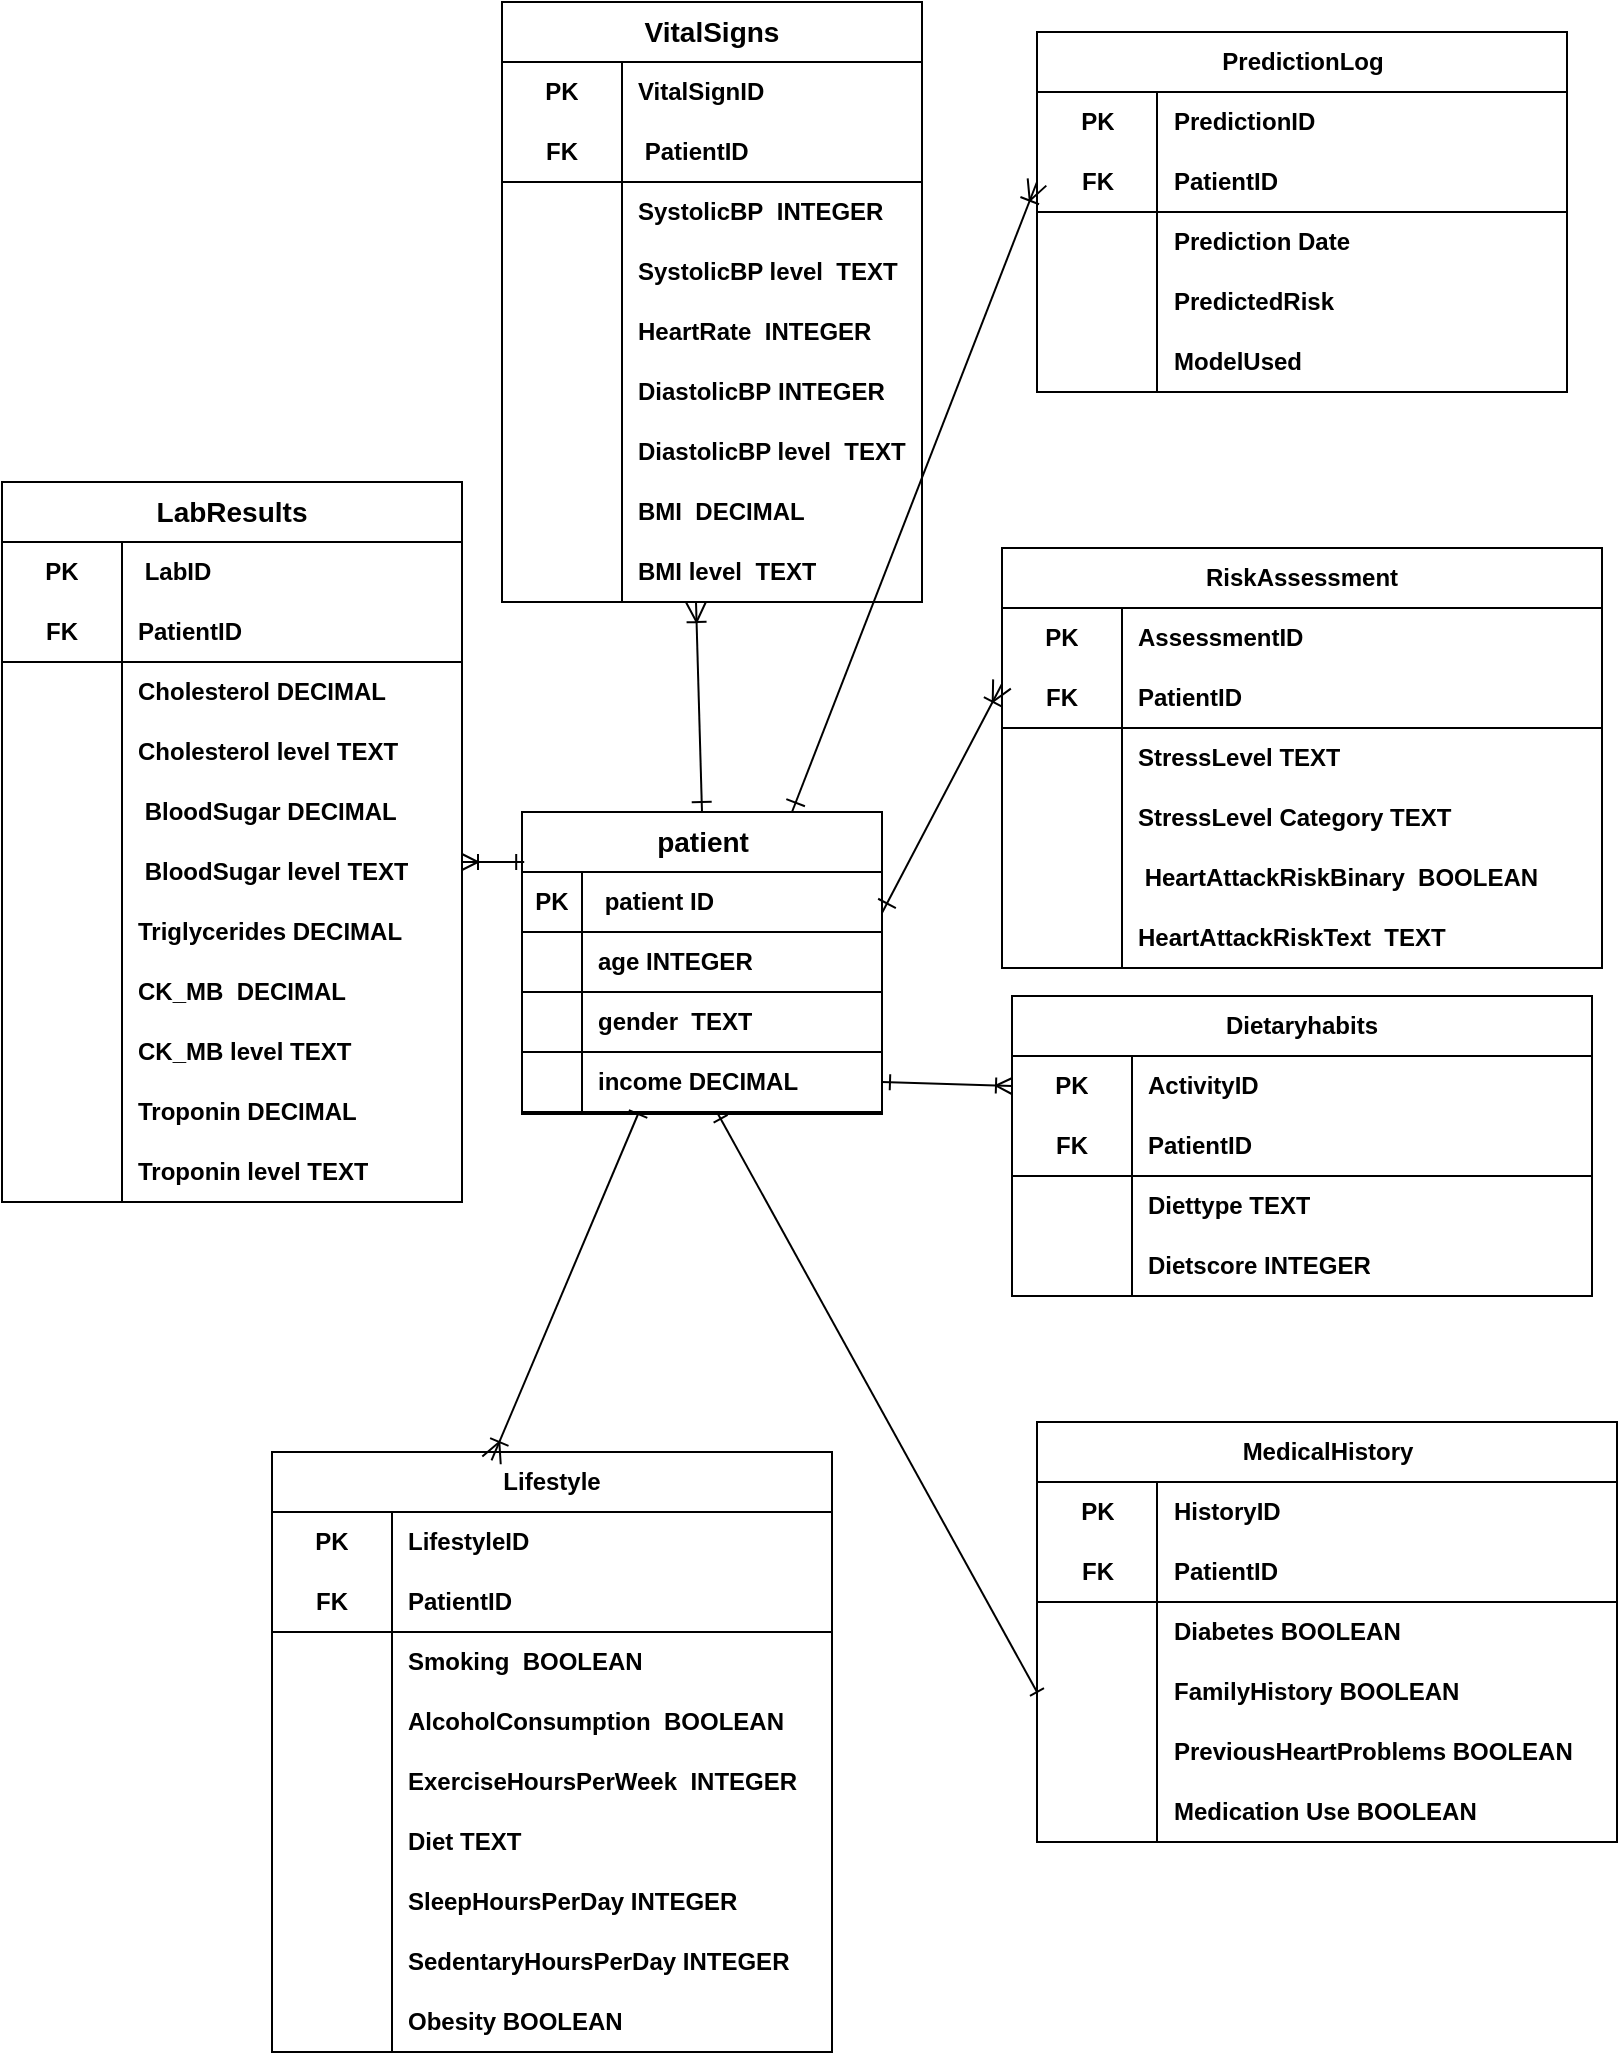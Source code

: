 <mxfile version="26.2.14">
  <diagram id="C5RBs43oDa-KdzZeNtuy" name="Page-1">
    <mxGraphModel dx="273" dy="1735" grid="1" gridSize="10" guides="1" tooltips="1" connect="1" arrows="1" fold="1" page="1" pageScale="1" pageWidth="827" pageHeight="1169" math="0" shadow="0">
      <root>
        <mxCell id="WIyWlLk6GJQsqaUBKTNV-0" />
        <mxCell id="WIyWlLk6GJQsqaUBKTNV-1" parent="WIyWlLk6GJQsqaUBKTNV-0" />
        <mxCell id="nwn0A8lfcy5o1bwGwfNC-303" style="edgeStyle=none;curved=1;rounded=0;orthogonalLoop=1;jettySize=auto;html=1;exitX=1;exitY=0.5;exitDx=0;exitDy=0;fontSize=12;startSize=8;endSize=8;endArrow=ERoneToMany;endFill=0;" parent="WIyWlLk6GJQsqaUBKTNV-1" edge="1">
          <mxGeometry relative="1" as="geometry">
            <mxPoint x="515" y="-550" as="targetPoint" />
          </mxGeometry>
        </mxCell>
        <mxCell id="OFy9hm30Uc2q5CUYGFF0-68" value="&lt;span style=&quot;font-size: 14px;&quot;&gt;patient&lt;/span&gt;" style="shape=table;startSize=30;container=1;collapsible=1;childLayout=tableLayout;fixedRows=1;rowLines=0;fontStyle=1;align=center;resizeLast=1;html=1;" vertex="1" parent="WIyWlLk6GJQsqaUBKTNV-1">
          <mxGeometry x="270" y="-655" width="180" height="151" as="geometry" />
        </mxCell>
        <mxCell id="OFy9hm30Uc2q5CUYGFF0-69" value="" style="shape=tableRow;horizontal=0;startSize=0;swimlaneHead=0;swimlaneBody=0;fillColor=none;collapsible=0;dropTarget=0;points=[[0,0.5],[1,0.5]];portConstraint=eastwest;top=0;left=0;right=0;bottom=1;fontStyle=1" vertex="1" parent="OFy9hm30Uc2q5CUYGFF0-68">
          <mxGeometry y="30" width="180" height="30" as="geometry" />
        </mxCell>
        <mxCell id="OFy9hm30Uc2q5CUYGFF0-70" value="PK" style="shape=partialRectangle;connectable=0;fillColor=none;top=0;left=0;bottom=0;right=0;fontStyle=1;overflow=hidden;whiteSpace=wrap;html=1;" vertex="1" parent="OFy9hm30Uc2q5CUYGFF0-69">
          <mxGeometry width="30" height="30" as="geometry">
            <mxRectangle width="30" height="30" as="alternateBounds" />
          </mxGeometry>
        </mxCell>
        <mxCell id="OFy9hm30Uc2q5CUYGFF0-71" value="&lt;span style=&quot;&quot;&gt;&amp;nbsp;patient ID&lt;/span&gt;" style="shape=partialRectangle;connectable=0;fillColor=none;top=0;left=0;bottom=0;right=0;align=left;spacingLeft=6;fontStyle=1;overflow=hidden;whiteSpace=wrap;html=1;" vertex="1" parent="OFy9hm30Uc2q5CUYGFF0-69">
          <mxGeometry x="30" width="150" height="30" as="geometry">
            <mxRectangle width="150" height="30" as="alternateBounds" />
          </mxGeometry>
        </mxCell>
        <mxCell id="OFy9hm30Uc2q5CUYGFF0-72" style="shape=tableRow;horizontal=0;startSize=0;swimlaneHead=0;swimlaneBody=0;fillColor=none;collapsible=0;dropTarget=0;points=[[0,0.5],[1,0.5]];portConstraint=eastwest;top=0;left=0;right=0;bottom=1;fontStyle=1" vertex="1" parent="OFy9hm30Uc2q5CUYGFF0-68">
          <mxGeometry y="60" width="180" height="30" as="geometry" />
        </mxCell>
        <mxCell id="OFy9hm30Uc2q5CUYGFF0-73" style="shape=partialRectangle;connectable=0;fillColor=none;top=0;left=0;bottom=0;right=0;fontStyle=1;overflow=hidden;whiteSpace=wrap;html=1;" vertex="1" parent="OFy9hm30Uc2q5CUYGFF0-72">
          <mxGeometry width="30" height="30" as="geometry">
            <mxRectangle width="30" height="30" as="alternateBounds" />
          </mxGeometry>
        </mxCell>
        <mxCell id="OFy9hm30Uc2q5CUYGFF0-74" value="&lt;span style=&quot;&quot;&gt;age&amp;nbsp;&lt;/span&gt;INTEGER" style="shape=partialRectangle;connectable=0;fillColor=none;top=0;left=0;bottom=0;right=0;align=left;spacingLeft=6;fontStyle=1;overflow=hidden;whiteSpace=wrap;html=1;" vertex="1" parent="OFy9hm30Uc2q5CUYGFF0-72">
          <mxGeometry x="30" width="150" height="30" as="geometry">
            <mxRectangle width="150" height="30" as="alternateBounds" />
          </mxGeometry>
        </mxCell>
        <mxCell id="OFy9hm30Uc2q5CUYGFF0-75" style="shape=tableRow;horizontal=0;startSize=0;swimlaneHead=0;swimlaneBody=0;fillColor=none;collapsible=0;dropTarget=0;points=[[0,0.5],[1,0.5]];portConstraint=eastwest;top=0;left=0;right=0;bottom=1;fontStyle=1" vertex="1" parent="OFy9hm30Uc2q5CUYGFF0-68">
          <mxGeometry y="90" width="180" height="30" as="geometry" />
        </mxCell>
        <mxCell id="OFy9hm30Uc2q5CUYGFF0-76" style="shape=partialRectangle;connectable=0;fillColor=none;top=0;left=0;bottom=0;right=0;fontStyle=1;overflow=hidden;whiteSpace=wrap;html=1;" vertex="1" parent="OFy9hm30Uc2q5CUYGFF0-75">
          <mxGeometry width="30" height="30" as="geometry">
            <mxRectangle width="30" height="30" as="alternateBounds" />
          </mxGeometry>
        </mxCell>
        <mxCell id="OFy9hm30Uc2q5CUYGFF0-77" value="&lt;span style=&quot;&quot;&gt;gender&amp;nbsp;&lt;/span&gt;&amp;nbsp;TEXT" style="shape=partialRectangle;connectable=0;fillColor=none;top=0;left=0;bottom=0;right=0;align=left;spacingLeft=6;fontStyle=1;overflow=hidden;whiteSpace=wrap;html=1;" vertex="1" parent="OFy9hm30Uc2q5CUYGFF0-75">
          <mxGeometry x="30" width="150" height="30" as="geometry">
            <mxRectangle width="150" height="30" as="alternateBounds" />
          </mxGeometry>
        </mxCell>
        <mxCell id="OFy9hm30Uc2q5CUYGFF0-78" style="shape=tableRow;horizontal=0;startSize=0;swimlaneHead=0;swimlaneBody=0;fillColor=none;collapsible=0;dropTarget=0;points=[[0,0.5],[1,0.5]];portConstraint=eastwest;top=0;left=0;right=0;bottom=1;fontStyle=1" vertex="1" parent="OFy9hm30Uc2q5CUYGFF0-68">
          <mxGeometry y="120" width="180" height="30" as="geometry" />
        </mxCell>
        <mxCell id="OFy9hm30Uc2q5CUYGFF0-79" style="shape=partialRectangle;connectable=0;fillColor=none;top=0;left=0;bottom=0;right=0;fontStyle=1;overflow=hidden;whiteSpace=wrap;html=1;" vertex="1" parent="OFy9hm30Uc2q5CUYGFF0-78">
          <mxGeometry width="30" height="30" as="geometry">
            <mxRectangle width="30" height="30" as="alternateBounds" />
          </mxGeometry>
        </mxCell>
        <mxCell id="OFy9hm30Uc2q5CUYGFF0-80" value="&lt;span style=&quot;&quot;&gt;income&amp;nbsp;&lt;/span&gt;DECIMAL" style="shape=partialRectangle;connectable=0;fillColor=none;top=0;left=0;bottom=0;right=0;align=left;spacingLeft=6;fontStyle=1;overflow=hidden;whiteSpace=wrap;html=1;" vertex="1" parent="OFy9hm30Uc2q5CUYGFF0-78">
          <mxGeometry x="30" width="150" height="30" as="geometry">
            <mxRectangle width="150" height="30" as="alternateBounds" />
          </mxGeometry>
        </mxCell>
        <mxCell id="OFy9hm30Uc2q5CUYGFF0-81" value="&lt;span style=&quot;font-size: 14px; text-wrap-mode: nowrap;&quot;&gt;VitalSigns&lt;/span&gt;" style="shape=table;startSize=30;container=1;collapsible=1;childLayout=tableLayout;fixedRows=1;rowLines=0;fontStyle=1;align=center;resizeLast=1;html=1;whiteSpace=wrap;" vertex="1" parent="WIyWlLk6GJQsqaUBKTNV-1">
          <mxGeometry x="260" y="-1060" width="210" height="300" as="geometry" />
        </mxCell>
        <mxCell id="OFy9hm30Uc2q5CUYGFF0-82" value="" style="shape=tableRow;horizontal=0;startSize=0;swimlaneHead=0;swimlaneBody=0;fillColor=none;collapsible=0;dropTarget=0;points=[[0,0.5],[1,0.5]];portConstraint=eastwest;top=0;left=0;right=0;bottom=0;html=1;fontStyle=1" vertex="1" parent="OFy9hm30Uc2q5CUYGFF0-81">
          <mxGeometry y="30" width="210" height="30" as="geometry" />
        </mxCell>
        <mxCell id="OFy9hm30Uc2q5CUYGFF0-83" value="PK" style="shape=partialRectangle;connectable=0;fillColor=none;top=0;left=0;bottom=0;right=0;fontStyle=1;overflow=hidden;html=1;whiteSpace=wrap;" vertex="1" parent="OFy9hm30Uc2q5CUYGFF0-82">
          <mxGeometry width="60" height="30" as="geometry">
            <mxRectangle width="60" height="30" as="alternateBounds" />
          </mxGeometry>
        </mxCell>
        <mxCell id="OFy9hm30Uc2q5CUYGFF0-84" value="&lt;span style=&quot;&quot;&gt;VitalSignID&lt;/span&gt;" style="shape=partialRectangle;connectable=0;fillColor=none;top=0;left=0;bottom=0;right=0;align=left;spacingLeft=6;fontStyle=1;overflow=hidden;html=1;whiteSpace=wrap;" vertex="1" parent="OFy9hm30Uc2q5CUYGFF0-82">
          <mxGeometry x="60" width="150" height="30" as="geometry">
            <mxRectangle width="150" height="30" as="alternateBounds" />
          </mxGeometry>
        </mxCell>
        <mxCell id="OFy9hm30Uc2q5CUYGFF0-85" value="" style="shape=tableRow;horizontal=0;startSize=0;swimlaneHead=0;swimlaneBody=0;fillColor=none;collapsible=0;dropTarget=0;points=[[0,0.5],[1,0.5]];portConstraint=eastwest;top=0;left=0;right=0;bottom=1;html=1;fontStyle=1" vertex="1" parent="OFy9hm30Uc2q5CUYGFF0-81">
          <mxGeometry y="60" width="210" height="30" as="geometry" />
        </mxCell>
        <mxCell id="OFy9hm30Uc2q5CUYGFF0-86" value="FK" style="shape=partialRectangle;connectable=0;fillColor=none;top=0;left=0;bottom=0;right=0;fontStyle=1;overflow=hidden;html=1;whiteSpace=wrap;" vertex="1" parent="OFy9hm30Uc2q5CUYGFF0-85">
          <mxGeometry width="60" height="30" as="geometry">
            <mxRectangle width="60" height="30" as="alternateBounds" />
          </mxGeometry>
        </mxCell>
        <mxCell id="OFy9hm30Uc2q5CUYGFF0-87" value="&lt;span style=&quot;&quot;&gt;&amp;nbsp;PatientID&lt;/span&gt;" style="shape=partialRectangle;connectable=0;fillColor=none;top=0;left=0;bottom=0;right=0;align=left;spacingLeft=6;fontStyle=1;overflow=hidden;html=1;whiteSpace=wrap;" vertex="1" parent="OFy9hm30Uc2q5CUYGFF0-85">
          <mxGeometry x="60" width="150" height="30" as="geometry">
            <mxRectangle width="150" height="30" as="alternateBounds" />
          </mxGeometry>
        </mxCell>
        <mxCell id="OFy9hm30Uc2q5CUYGFF0-88" value="" style="shape=tableRow;horizontal=0;startSize=0;swimlaneHead=0;swimlaneBody=0;fillColor=none;collapsible=0;dropTarget=0;points=[[0,0.5],[1,0.5]];portConstraint=eastwest;top=0;left=0;right=0;bottom=0;html=1;fontStyle=1" vertex="1" parent="OFy9hm30Uc2q5CUYGFF0-81">
          <mxGeometry y="90" width="210" height="30" as="geometry" />
        </mxCell>
        <mxCell id="OFy9hm30Uc2q5CUYGFF0-89" value="" style="shape=partialRectangle;connectable=0;fillColor=none;top=0;left=0;bottom=0;right=0;editable=1;overflow=hidden;html=1;whiteSpace=wrap;fontStyle=1" vertex="1" parent="OFy9hm30Uc2q5CUYGFF0-88">
          <mxGeometry width="60" height="30" as="geometry">
            <mxRectangle width="60" height="30" as="alternateBounds" />
          </mxGeometry>
        </mxCell>
        <mxCell id="OFy9hm30Uc2q5CUYGFF0-90" value="SystolicBP&amp;nbsp;&amp;nbsp;&lt;span style=&quot;&quot;&gt;INTEGER&lt;/span&gt;" style="shape=partialRectangle;connectable=0;fillColor=none;top=0;left=0;bottom=0;right=0;align=left;spacingLeft=6;overflow=hidden;html=1;whiteSpace=wrap;fontStyle=1" vertex="1" parent="OFy9hm30Uc2q5CUYGFF0-88">
          <mxGeometry x="60" width="150" height="30" as="geometry">
            <mxRectangle width="150" height="30" as="alternateBounds" />
          </mxGeometry>
        </mxCell>
        <mxCell id="OFy9hm30Uc2q5CUYGFF0-91" style="shape=tableRow;horizontal=0;startSize=0;swimlaneHead=0;swimlaneBody=0;fillColor=none;collapsible=0;dropTarget=0;points=[[0,0.5],[1,0.5]];portConstraint=eastwest;top=0;left=0;right=0;bottom=0;html=1;fontStyle=1" vertex="1" parent="OFy9hm30Uc2q5CUYGFF0-81">
          <mxGeometry y="120" width="210" height="30" as="geometry" />
        </mxCell>
        <mxCell id="OFy9hm30Uc2q5CUYGFF0-92" style="shape=partialRectangle;connectable=0;fillColor=none;top=0;left=0;bottom=0;right=0;editable=1;overflow=hidden;html=1;whiteSpace=wrap;fontStyle=1" vertex="1" parent="OFy9hm30Uc2q5CUYGFF0-91">
          <mxGeometry width="60" height="30" as="geometry">
            <mxRectangle width="60" height="30" as="alternateBounds" />
          </mxGeometry>
        </mxCell>
        <mxCell id="OFy9hm30Uc2q5CUYGFF0-93" value="SystolicBP level&amp;nbsp;&lt;span style=&quot;&quot;&gt;&amp;nbsp;TEXT&lt;/span&gt;" style="shape=partialRectangle;connectable=0;fillColor=none;top=0;left=0;bottom=0;right=0;align=left;spacingLeft=6;overflow=hidden;html=1;whiteSpace=wrap;fontStyle=1" vertex="1" parent="OFy9hm30Uc2q5CUYGFF0-91">
          <mxGeometry x="60" width="150" height="30" as="geometry">
            <mxRectangle width="150" height="30" as="alternateBounds" />
          </mxGeometry>
        </mxCell>
        <mxCell id="OFy9hm30Uc2q5CUYGFF0-94" value="" style="shape=tableRow;horizontal=0;startSize=0;swimlaneHead=0;swimlaneBody=0;fillColor=none;collapsible=0;dropTarget=0;points=[[0,0.5],[1,0.5]];portConstraint=eastwest;top=0;left=0;right=0;bottom=0;html=1;fontStyle=1" vertex="1" parent="OFy9hm30Uc2q5CUYGFF0-81">
          <mxGeometry y="150" width="210" height="30" as="geometry" />
        </mxCell>
        <mxCell id="OFy9hm30Uc2q5CUYGFF0-95" value="" style="shape=partialRectangle;connectable=0;fillColor=none;top=0;left=0;bottom=0;right=0;editable=1;overflow=hidden;html=1;whiteSpace=wrap;fontStyle=1" vertex="1" parent="OFy9hm30Uc2q5CUYGFF0-94">
          <mxGeometry width="60" height="30" as="geometry">
            <mxRectangle width="60" height="30" as="alternateBounds" />
          </mxGeometry>
        </mxCell>
        <mxCell id="OFy9hm30Uc2q5CUYGFF0-96" value="HeartRate&amp;nbsp;&amp;nbsp;&lt;span style=&quot;&quot;&gt;INTEGER&lt;/span&gt;" style="shape=partialRectangle;connectable=0;fillColor=none;top=0;left=0;bottom=0;right=0;align=left;spacingLeft=6;overflow=hidden;html=1;whiteSpace=wrap;fontStyle=1" vertex="1" parent="OFy9hm30Uc2q5CUYGFF0-94">
          <mxGeometry x="60" width="150" height="30" as="geometry">
            <mxRectangle width="150" height="30" as="alternateBounds" />
          </mxGeometry>
        </mxCell>
        <mxCell id="OFy9hm30Uc2q5CUYGFF0-97" style="shape=tableRow;horizontal=0;startSize=0;swimlaneHead=0;swimlaneBody=0;fillColor=none;collapsible=0;dropTarget=0;points=[[0,0.5],[1,0.5]];portConstraint=eastwest;top=0;left=0;right=0;bottom=0;html=1;fontStyle=1" vertex="1" parent="OFy9hm30Uc2q5CUYGFF0-81">
          <mxGeometry y="180" width="210" height="30" as="geometry" />
        </mxCell>
        <mxCell id="OFy9hm30Uc2q5CUYGFF0-98" style="shape=partialRectangle;connectable=0;fillColor=none;top=0;left=0;bottom=0;right=0;editable=1;overflow=hidden;html=1;whiteSpace=wrap;fontStyle=1" vertex="1" parent="OFy9hm30Uc2q5CUYGFF0-97">
          <mxGeometry width="60" height="30" as="geometry">
            <mxRectangle width="60" height="30" as="alternateBounds" />
          </mxGeometry>
        </mxCell>
        <mxCell id="OFy9hm30Uc2q5CUYGFF0-99" value="DiastolicBP&amp;nbsp;&lt;span style=&quot;&quot;&gt;INTEGER&lt;/span&gt;" style="shape=partialRectangle;connectable=0;fillColor=none;top=0;left=0;bottom=0;right=0;align=left;spacingLeft=6;overflow=hidden;html=1;whiteSpace=wrap;fontStyle=1" vertex="1" parent="OFy9hm30Uc2q5CUYGFF0-97">
          <mxGeometry x="60" width="150" height="30" as="geometry">
            <mxRectangle width="150" height="30" as="alternateBounds" />
          </mxGeometry>
        </mxCell>
        <mxCell id="OFy9hm30Uc2q5CUYGFF0-100" style="shape=tableRow;horizontal=0;startSize=0;swimlaneHead=0;swimlaneBody=0;fillColor=none;collapsible=0;dropTarget=0;points=[[0,0.5],[1,0.5]];portConstraint=eastwest;top=0;left=0;right=0;bottom=0;html=1;fontStyle=1" vertex="1" parent="OFy9hm30Uc2q5CUYGFF0-81">
          <mxGeometry y="210" width="210" height="30" as="geometry" />
        </mxCell>
        <mxCell id="OFy9hm30Uc2q5CUYGFF0-101" style="shape=partialRectangle;connectable=0;fillColor=none;top=0;left=0;bottom=0;right=0;editable=1;overflow=hidden;html=1;whiteSpace=wrap;fontStyle=1" vertex="1" parent="OFy9hm30Uc2q5CUYGFF0-100">
          <mxGeometry width="60" height="30" as="geometry">
            <mxRectangle width="60" height="30" as="alternateBounds" />
          </mxGeometry>
        </mxCell>
        <mxCell id="OFy9hm30Uc2q5CUYGFF0-102" value="DiastolicBP level&amp;nbsp;&lt;span style=&quot;&quot;&gt;&amp;nbsp;TEXT&lt;/span&gt;" style="shape=partialRectangle;connectable=0;fillColor=none;top=0;left=0;bottom=0;right=0;align=left;spacingLeft=6;overflow=hidden;html=1;whiteSpace=wrap;fontStyle=1" vertex="1" parent="OFy9hm30Uc2q5CUYGFF0-100">
          <mxGeometry x="60" width="150" height="30" as="geometry">
            <mxRectangle width="150" height="30" as="alternateBounds" />
          </mxGeometry>
        </mxCell>
        <mxCell id="OFy9hm30Uc2q5CUYGFF0-103" style="shape=tableRow;horizontal=0;startSize=0;swimlaneHead=0;swimlaneBody=0;fillColor=none;collapsible=0;dropTarget=0;points=[[0,0.5],[1,0.5]];portConstraint=eastwest;top=0;left=0;right=0;bottom=0;html=1;fontStyle=1" vertex="1" parent="OFy9hm30Uc2q5CUYGFF0-81">
          <mxGeometry y="240" width="210" height="30" as="geometry" />
        </mxCell>
        <mxCell id="OFy9hm30Uc2q5CUYGFF0-104" style="shape=partialRectangle;connectable=0;fillColor=none;top=0;left=0;bottom=0;right=0;editable=1;overflow=hidden;html=1;whiteSpace=wrap;fontStyle=1" vertex="1" parent="OFy9hm30Uc2q5CUYGFF0-103">
          <mxGeometry width="60" height="30" as="geometry">
            <mxRectangle width="60" height="30" as="alternateBounds" />
          </mxGeometry>
        </mxCell>
        <mxCell id="OFy9hm30Uc2q5CUYGFF0-105" value="BMI&amp;nbsp; DECIMAL" style="shape=partialRectangle;connectable=0;fillColor=none;top=0;left=0;bottom=0;right=0;align=left;spacingLeft=6;overflow=hidden;html=1;whiteSpace=wrap;fontStyle=1" vertex="1" parent="OFy9hm30Uc2q5CUYGFF0-103">
          <mxGeometry x="60" width="150" height="30" as="geometry">
            <mxRectangle width="150" height="30" as="alternateBounds" />
          </mxGeometry>
        </mxCell>
        <mxCell id="OFy9hm30Uc2q5CUYGFF0-106" style="shape=tableRow;horizontal=0;startSize=0;swimlaneHead=0;swimlaneBody=0;fillColor=none;collapsible=0;dropTarget=0;points=[[0,0.5],[1,0.5]];portConstraint=eastwest;top=0;left=0;right=0;bottom=0;html=1;fontStyle=1" vertex="1" parent="OFy9hm30Uc2q5CUYGFF0-81">
          <mxGeometry y="270" width="210" height="30" as="geometry" />
        </mxCell>
        <mxCell id="OFy9hm30Uc2q5CUYGFF0-107" style="shape=partialRectangle;connectable=0;fillColor=none;top=0;left=0;bottom=0;right=0;editable=1;overflow=hidden;html=1;whiteSpace=wrap;fontStyle=1" vertex="1" parent="OFy9hm30Uc2q5CUYGFF0-106">
          <mxGeometry width="60" height="30" as="geometry">
            <mxRectangle width="60" height="30" as="alternateBounds" />
          </mxGeometry>
        </mxCell>
        <mxCell id="OFy9hm30Uc2q5CUYGFF0-108" value="BMI level&amp;nbsp;&lt;span style=&quot;&quot;&gt;&amp;nbsp;TEXT&lt;/span&gt;" style="shape=partialRectangle;connectable=0;fillColor=none;top=0;left=0;bottom=0;right=0;align=left;spacingLeft=6;overflow=hidden;html=1;whiteSpace=wrap;fontStyle=1" vertex="1" parent="OFy9hm30Uc2q5CUYGFF0-106">
          <mxGeometry x="60" width="150" height="30" as="geometry">
            <mxRectangle width="150" height="30" as="alternateBounds" />
          </mxGeometry>
        </mxCell>
        <mxCell id="OFy9hm30Uc2q5CUYGFF0-109" value="&lt;span style=&quot;font-size: 14px; text-wrap-mode: nowrap;&quot;&gt;LabResults&lt;/span&gt;" style="shape=table;startSize=30;container=1;collapsible=1;childLayout=tableLayout;fixedRows=1;rowLines=0;fontStyle=1;align=center;resizeLast=1;html=1;whiteSpace=wrap;" vertex="1" parent="WIyWlLk6GJQsqaUBKTNV-1">
          <mxGeometry x="10" y="-820" width="230" height="360" as="geometry" />
        </mxCell>
        <mxCell id="OFy9hm30Uc2q5CUYGFF0-110" value="" style="shape=tableRow;horizontal=0;startSize=0;swimlaneHead=0;swimlaneBody=0;fillColor=none;collapsible=0;dropTarget=0;points=[[0,0.5],[1,0.5]];portConstraint=eastwest;top=0;left=0;right=0;bottom=0;html=1;fontStyle=1" vertex="1" parent="OFy9hm30Uc2q5CUYGFF0-109">
          <mxGeometry y="30" width="230" height="30" as="geometry" />
        </mxCell>
        <mxCell id="OFy9hm30Uc2q5CUYGFF0-111" value="PK" style="shape=partialRectangle;connectable=0;fillColor=none;top=0;left=0;bottom=0;right=0;fontStyle=1;overflow=hidden;html=1;whiteSpace=wrap;" vertex="1" parent="OFy9hm30Uc2q5CUYGFF0-110">
          <mxGeometry width="60" height="30" as="geometry">
            <mxRectangle width="60" height="30" as="alternateBounds" />
          </mxGeometry>
        </mxCell>
        <mxCell id="OFy9hm30Uc2q5CUYGFF0-112" value="&lt;span style=&quot;&quot;&gt;&amp;nbsp;LabID&lt;/span&gt;" style="shape=partialRectangle;connectable=0;fillColor=none;top=0;left=0;bottom=0;right=0;align=left;spacingLeft=6;fontStyle=1;overflow=hidden;html=1;whiteSpace=wrap;" vertex="1" parent="OFy9hm30Uc2q5CUYGFF0-110">
          <mxGeometry x="60" width="170" height="30" as="geometry">
            <mxRectangle width="170" height="30" as="alternateBounds" />
          </mxGeometry>
        </mxCell>
        <mxCell id="OFy9hm30Uc2q5CUYGFF0-113" value="" style="shape=tableRow;horizontal=0;startSize=0;swimlaneHead=0;swimlaneBody=0;fillColor=none;collapsible=0;dropTarget=0;points=[[0,0.5],[1,0.5]];portConstraint=eastwest;top=0;left=0;right=0;bottom=1;html=1;fontStyle=1" vertex="1" parent="OFy9hm30Uc2q5CUYGFF0-109">
          <mxGeometry y="60" width="230" height="30" as="geometry" />
        </mxCell>
        <mxCell id="OFy9hm30Uc2q5CUYGFF0-114" value="FK" style="shape=partialRectangle;connectable=0;fillColor=none;top=0;left=0;bottom=0;right=0;fontStyle=1;overflow=hidden;html=1;whiteSpace=wrap;" vertex="1" parent="OFy9hm30Uc2q5CUYGFF0-113">
          <mxGeometry width="60" height="30" as="geometry">
            <mxRectangle width="60" height="30" as="alternateBounds" />
          </mxGeometry>
        </mxCell>
        <mxCell id="OFy9hm30Uc2q5CUYGFF0-115" value="&lt;span style=&quot;&quot;&gt;PatientID&lt;/span&gt;" style="shape=partialRectangle;connectable=0;fillColor=none;top=0;left=0;bottom=0;right=0;align=left;spacingLeft=6;fontStyle=1;overflow=hidden;html=1;whiteSpace=wrap;" vertex="1" parent="OFy9hm30Uc2q5CUYGFF0-113">
          <mxGeometry x="60" width="170" height="30" as="geometry">
            <mxRectangle width="170" height="30" as="alternateBounds" />
          </mxGeometry>
        </mxCell>
        <mxCell id="OFy9hm30Uc2q5CUYGFF0-116" value="" style="shape=tableRow;horizontal=0;startSize=0;swimlaneHead=0;swimlaneBody=0;fillColor=none;collapsible=0;dropTarget=0;points=[[0,0.5],[1,0.5]];portConstraint=eastwest;top=0;left=0;right=0;bottom=0;html=1;fontStyle=1" vertex="1" parent="OFy9hm30Uc2q5CUYGFF0-109">
          <mxGeometry y="90" width="230" height="30" as="geometry" />
        </mxCell>
        <mxCell id="OFy9hm30Uc2q5CUYGFF0-117" value="" style="shape=partialRectangle;connectable=0;fillColor=none;top=0;left=0;bottom=0;right=0;editable=1;overflow=hidden;html=1;whiteSpace=wrap;fontStyle=1" vertex="1" parent="OFy9hm30Uc2q5CUYGFF0-116">
          <mxGeometry width="60" height="30" as="geometry">
            <mxRectangle width="60" height="30" as="alternateBounds" />
          </mxGeometry>
        </mxCell>
        <mxCell id="OFy9hm30Uc2q5CUYGFF0-118" value="Cholesterol&amp;nbsp;DECIMAL" style="shape=partialRectangle;connectable=0;fillColor=none;top=0;left=0;bottom=0;right=0;align=left;spacingLeft=6;overflow=hidden;html=1;whiteSpace=wrap;fontStyle=1" vertex="1" parent="OFy9hm30Uc2q5CUYGFF0-116">
          <mxGeometry x="60" width="170" height="30" as="geometry">
            <mxRectangle width="170" height="30" as="alternateBounds" />
          </mxGeometry>
        </mxCell>
        <mxCell id="OFy9hm30Uc2q5CUYGFF0-119" style="shape=tableRow;horizontal=0;startSize=0;swimlaneHead=0;swimlaneBody=0;fillColor=none;collapsible=0;dropTarget=0;points=[[0,0.5],[1,0.5]];portConstraint=eastwest;top=0;left=0;right=0;bottom=0;html=1;fontStyle=1" vertex="1" parent="OFy9hm30Uc2q5CUYGFF0-109">
          <mxGeometry y="120" width="230" height="30" as="geometry" />
        </mxCell>
        <mxCell id="OFy9hm30Uc2q5CUYGFF0-120" style="shape=partialRectangle;connectable=0;fillColor=none;top=0;left=0;bottom=0;right=0;editable=1;overflow=hidden;html=1;whiteSpace=wrap;fontStyle=1" vertex="1" parent="OFy9hm30Uc2q5CUYGFF0-119">
          <mxGeometry width="60" height="30" as="geometry">
            <mxRectangle width="60" height="30" as="alternateBounds" />
          </mxGeometry>
        </mxCell>
        <mxCell id="OFy9hm30Uc2q5CUYGFF0-121" value="Cholesterol level&amp;nbsp;TEXT" style="shape=partialRectangle;connectable=0;fillColor=none;top=0;left=0;bottom=0;right=0;align=left;spacingLeft=6;overflow=hidden;html=1;whiteSpace=wrap;fontStyle=1" vertex="1" parent="OFy9hm30Uc2q5CUYGFF0-119">
          <mxGeometry x="60" width="170" height="30" as="geometry">
            <mxRectangle width="170" height="30" as="alternateBounds" />
          </mxGeometry>
        </mxCell>
        <mxCell id="OFy9hm30Uc2q5CUYGFF0-122" value="" style="shape=tableRow;horizontal=0;startSize=0;swimlaneHead=0;swimlaneBody=0;fillColor=none;collapsible=0;dropTarget=0;points=[[0,0.5],[1,0.5]];portConstraint=eastwest;top=0;left=0;right=0;bottom=0;html=1;fontStyle=1" vertex="1" parent="OFy9hm30Uc2q5CUYGFF0-109">
          <mxGeometry y="150" width="230" height="30" as="geometry" />
        </mxCell>
        <mxCell id="OFy9hm30Uc2q5CUYGFF0-123" value="" style="shape=partialRectangle;connectable=0;fillColor=none;top=0;left=0;bottom=0;right=0;editable=1;overflow=hidden;html=1;whiteSpace=wrap;fontStyle=1" vertex="1" parent="OFy9hm30Uc2q5CUYGFF0-122">
          <mxGeometry width="60" height="30" as="geometry">
            <mxRectangle width="60" height="30" as="alternateBounds" />
          </mxGeometry>
        </mxCell>
        <mxCell id="OFy9hm30Uc2q5CUYGFF0-124" value="&amp;nbsp;BloodSugar&amp;nbsp;DECIMAL" style="shape=partialRectangle;connectable=0;fillColor=none;top=0;left=0;bottom=0;right=0;align=left;spacingLeft=6;overflow=hidden;html=1;whiteSpace=wrap;fontStyle=1" vertex="1" parent="OFy9hm30Uc2q5CUYGFF0-122">
          <mxGeometry x="60" width="170" height="30" as="geometry">
            <mxRectangle width="170" height="30" as="alternateBounds" />
          </mxGeometry>
        </mxCell>
        <mxCell id="OFy9hm30Uc2q5CUYGFF0-125" style="shape=tableRow;horizontal=0;startSize=0;swimlaneHead=0;swimlaneBody=0;fillColor=none;collapsible=0;dropTarget=0;points=[[0,0.5],[1,0.5]];portConstraint=eastwest;top=0;left=0;right=0;bottom=0;html=1;fontStyle=1" vertex="1" parent="OFy9hm30Uc2q5CUYGFF0-109">
          <mxGeometry y="180" width="230" height="30" as="geometry" />
        </mxCell>
        <mxCell id="OFy9hm30Uc2q5CUYGFF0-126" style="shape=partialRectangle;connectable=0;fillColor=none;top=0;left=0;bottom=0;right=0;editable=1;overflow=hidden;html=1;whiteSpace=wrap;fontStyle=1" vertex="1" parent="OFy9hm30Uc2q5CUYGFF0-125">
          <mxGeometry width="60" height="30" as="geometry">
            <mxRectangle width="60" height="30" as="alternateBounds" />
          </mxGeometry>
        </mxCell>
        <mxCell id="OFy9hm30Uc2q5CUYGFF0-127" value="&amp;nbsp;BloodSugar level&amp;nbsp;TEXT" style="shape=partialRectangle;connectable=0;fillColor=none;top=0;left=0;bottom=0;right=0;align=left;spacingLeft=6;overflow=hidden;html=1;whiteSpace=wrap;fontStyle=1" vertex="1" parent="OFy9hm30Uc2q5CUYGFF0-125">
          <mxGeometry x="60" width="170" height="30" as="geometry">
            <mxRectangle width="170" height="30" as="alternateBounds" />
          </mxGeometry>
        </mxCell>
        <mxCell id="OFy9hm30Uc2q5CUYGFF0-128" style="shape=tableRow;horizontal=0;startSize=0;swimlaneHead=0;swimlaneBody=0;fillColor=none;collapsible=0;dropTarget=0;points=[[0,0.5],[1,0.5]];portConstraint=eastwest;top=0;left=0;right=0;bottom=0;html=1;fontStyle=1" vertex="1" parent="OFy9hm30Uc2q5CUYGFF0-109">
          <mxGeometry y="210" width="230" height="30" as="geometry" />
        </mxCell>
        <mxCell id="OFy9hm30Uc2q5CUYGFF0-129" style="shape=partialRectangle;connectable=0;fillColor=none;top=0;left=0;bottom=0;right=0;editable=1;overflow=hidden;html=1;whiteSpace=wrap;fontStyle=1" vertex="1" parent="OFy9hm30Uc2q5CUYGFF0-128">
          <mxGeometry width="60" height="30" as="geometry">
            <mxRectangle width="60" height="30" as="alternateBounds" />
          </mxGeometry>
        </mxCell>
        <mxCell id="OFy9hm30Uc2q5CUYGFF0-130" value="Triglycerides&amp;nbsp;DECIMAL" style="shape=partialRectangle;connectable=0;fillColor=none;top=0;left=0;bottom=0;right=0;align=left;spacingLeft=6;overflow=hidden;html=1;whiteSpace=wrap;fontStyle=1" vertex="1" parent="OFy9hm30Uc2q5CUYGFF0-128">
          <mxGeometry x="60" width="170" height="30" as="geometry">
            <mxRectangle width="170" height="30" as="alternateBounds" />
          </mxGeometry>
        </mxCell>
        <mxCell id="OFy9hm30Uc2q5CUYGFF0-131" style="shape=tableRow;horizontal=0;startSize=0;swimlaneHead=0;swimlaneBody=0;fillColor=none;collapsible=0;dropTarget=0;points=[[0,0.5],[1,0.5]];portConstraint=eastwest;top=0;left=0;right=0;bottom=0;html=1;fontStyle=1" vertex="1" parent="OFy9hm30Uc2q5CUYGFF0-109">
          <mxGeometry y="240" width="230" height="30" as="geometry" />
        </mxCell>
        <mxCell id="OFy9hm30Uc2q5CUYGFF0-132" style="shape=partialRectangle;connectable=0;fillColor=none;top=0;left=0;bottom=0;right=0;editable=1;overflow=hidden;html=1;whiteSpace=wrap;fontStyle=1" vertex="1" parent="OFy9hm30Uc2q5CUYGFF0-131">
          <mxGeometry width="60" height="30" as="geometry">
            <mxRectangle width="60" height="30" as="alternateBounds" />
          </mxGeometry>
        </mxCell>
        <mxCell id="OFy9hm30Uc2q5CUYGFF0-133" value="CK_MB&amp;nbsp;&amp;nbsp;DECIMAL" style="shape=partialRectangle;connectable=0;fillColor=none;top=0;left=0;bottom=0;right=0;align=left;spacingLeft=6;overflow=hidden;html=1;whiteSpace=wrap;fontStyle=1" vertex="1" parent="OFy9hm30Uc2q5CUYGFF0-131">
          <mxGeometry x="60" width="170" height="30" as="geometry">
            <mxRectangle width="170" height="30" as="alternateBounds" />
          </mxGeometry>
        </mxCell>
        <mxCell id="OFy9hm30Uc2q5CUYGFF0-134" style="shape=tableRow;horizontal=0;startSize=0;swimlaneHead=0;swimlaneBody=0;fillColor=none;collapsible=0;dropTarget=0;points=[[0,0.5],[1,0.5]];portConstraint=eastwest;top=0;left=0;right=0;bottom=0;html=1;fontStyle=1" vertex="1" parent="OFy9hm30Uc2q5CUYGFF0-109">
          <mxGeometry y="270" width="230" height="30" as="geometry" />
        </mxCell>
        <mxCell id="OFy9hm30Uc2q5CUYGFF0-135" style="shape=partialRectangle;connectable=0;fillColor=none;top=0;left=0;bottom=0;right=0;editable=1;overflow=hidden;html=1;whiteSpace=wrap;fontStyle=1" vertex="1" parent="OFy9hm30Uc2q5CUYGFF0-134">
          <mxGeometry width="60" height="30" as="geometry">
            <mxRectangle width="60" height="30" as="alternateBounds" />
          </mxGeometry>
        </mxCell>
        <mxCell id="OFy9hm30Uc2q5CUYGFF0-136" value="CK_MB level&amp;nbsp;TEXT" style="shape=partialRectangle;connectable=0;fillColor=none;top=0;left=0;bottom=0;right=0;align=left;spacingLeft=6;overflow=hidden;html=1;whiteSpace=wrap;fontStyle=1" vertex="1" parent="OFy9hm30Uc2q5CUYGFF0-134">
          <mxGeometry x="60" width="170" height="30" as="geometry">
            <mxRectangle width="170" height="30" as="alternateBounds" />
          </mxGeometry>
        </mxCell>
        <mxCell id="OFy9hm30Uc2q5CUYGFF0-137" style="shape=tableRow;horizontal=0;startSize=0;swimlaneHead=0;swimlaneBody=0;fillColor=none;collapsible=0;dropTarget=0;points=[[0,0.5],[1,0.5]];portConstraint=eastwest;top=0;left=0;right=0;bottom=0;html=1;fontStyle=1" vertex="1" parent="OFy9hm30Uc2q5CUYGFF0-109">
          <mxGeometry y="300" width="230" height="30" as="geometry" />
        </mxCell>
        <mxCell id="OFy9hm30Uc2q5CUYGFF0-138" style="shape=partialRectangle;connectable=0;fillColor=none;top=0;left=0;bottom=0;right=0;editable=1;overflow=hidden;html=1;whiteSpace=wrap;fontStyle=1" vertex="1" parent="OFy9hm30Uc2q5CUYGFF0-137">
          <mxGeometry width="60" height="30" as="geometry">
            <mxRectangle width="60" height="30" as="alternateBounds" />
          </mxGeometry>
        </mxCell>
        <mxCell id="OFy9hm30Uc2q5CUYGFF0-139" value="Troponin&amp;nbsp;DECIMAL" style="shape=partialRectangle;connectable=0;fillColor=none;top=0;left=0;bottom=0;right=0;align=left;spacingLeft=6;overflow=hidden;html=1;whiteSpace=wrap;fontStyle=1" vertex="1" parent="OFy9hm30Uc2q5CUYGFF0-137">
          <mxGeometry x="60" width="170" height="30" as="geometry">
            <mxRectangle width="170" height="30" as="alternateBounds" />
          </mxGeometry>
        </mxCell>
        <mxCell id="OFy9hm30Uc2q5CUYGFF0-140" style="shape=tableRow;horizontal=0;startSize=0;swimlaneHead=0;swimlaneBody=0;fillColor=none;collapsible=0;dropTarget=0;points=[[0,0.5],[1,0.5]];portConstraint=eastwest;top=0;left=0;right=0;bottom=0;html=1;fontStyle=1" vertex="1" parent="OFy9hm30Uc2q5CUYGFF0-109">
          <mxGeometry y="330" width="230" height="30" as="geometry" />
        </mxCell>
        <mxCell id="OFy9hm30Uc2q5CUYGFF0-141" style="shape=partialRectangle;connectable=0;fillColor=none;top=0;left=0;bottom=0;right=0;editable=1;overflow=hidden;html=1;whiteSpace=wrap;fontStyle=1" vertex="1" parent="OFy9hm30Uc2q5CUYGFF0-140">
          <mxGeometry width="60" height="30" as="geometry">
            <mxRectangle width="60" height="30" as="alternateBounds" />
          </mxGeometry>
        </mxCell>
        <mxCell id="OFy9hm30Uc2q5CUYGFF0-142" value="Troponin level&amp;nbsp;TEXT" style="shape=partialRectangle;connectable=0;fillColor=none;top=0;left=0;bottom=0;right=0;align=left;spacingLeft=6;overflow=hidden;html=1;whiteSpace=wrap;fontStyle=1" vertex="1" parent="OFy9hm30Uc2q5CUYGFF0-140">
          <mxGeometry x="60" width="170" height="30" as="geometry">
            <mxRectangle width="170" height="30" as="alternateBounds" />
          </mxGeometry>
        </mxCell>
        <mxCell id="OFy9hm30Uc2q5CUYGFF0-143" value="Lifestyle" style="shape=table;startSize=30;container=1;collapsible=1;childLayout=tableLayout;fixedRows=1;rowLines=0;fontStyle=1;align=center;resizeLast=1;html=1;whiteSpace=wrap;" vertex="1" parent="WIyWlLk6GJQsqaUBKTNV-1">
          <mxGeometry x="145" y="-335" width="280" height="300" as="geometry" />
        </mxCell>
        <mxCell id="OFy9hm30Uc2q5CUYGFF0-144" value="" style="shape=tableRow;horizontal=0;startSize=0;swimlaneHead=0;swimlaneBody=0;fillColor=none;collapsible=0;dropTarget=0;points=[[0,0.5],[1,0.5]];portConstraint=eastwest;top=0;left=0;right=0;bottom=0;html=1;fontStyle=1" vertex="1" parent="OFy9hm30Uc2q5CUYGFF0-143">
          <mxGeometry y="30" width="280" height="30" as="geometry" />
        </mxCell>
        <mxCell id="OFy9hm30Uc2q5CUYGFF0-145" value="PK" style="shape=partialRectangle;connectable=0;fillColor=none;top=0;left=0;bottom=0;right=0;fontStyle=1;overflow=hidden;html=1;whiteSpace=wrap;" vertex="1" parent="OFy9hm30Uc2q5CUYGFF0-144">
          <mxGeometry width="60" height="30" as="geometry">
            <mxRectangle width="60" height="30" as="alternateBounds" />
          </mxGeometry>
        </mxCell>
        <mxCell id="OFy9hm30Uc2q5CUYGFF0-146" value="LifestyleID" style="shape=partialRectangle;connectable=0;fillColor=none;top=0;left=0;bottom=0;right=0;align=left;spacingLeft=6;fontStyle=1;overflow=hidden;html=1;whiteSpace=wrap;" vertex="1" parent="OFy9hm30Uc2q5CUYGFF0-144">
          <mxGeometry x="60" width="220" height="30" as="geometry">
            <mxRectangle width="220" height="30" as="alternateBounds" />
          </mxGeometry>
        </mxCell>
        <mxCell id="OFy9hm30Uc2q5CUYGFF0-147" value="" style="shape=tableRow;horizontal=0;startSize=0;swimlaneHead=0;swimlaneBody=0;fillColor=none;collapsible=0;dropTarget=0;points=[[0,0.5],[1,0.5]];portConstraint=eastwest;top=0;left=0;right=0;bottom=1;html=1;fontStyle=1" vertex="1" parent="OFy9hm30Uc2q5CUYGFF0-143">
          <mxGeometry y="60" width="280" height="30" as="geometry" />
        </mxCell>
        <mxCell id="OFy9hm30Uc2q5CUYGFF0-148" value="FK" style="shape=partialRectangle;connectable=0;fillColor=none;top=0;left=0;bottom=0;right=0;fontStyle=1;overflow=hidden;html=1;whiteSpace=wrap;" vertex="1" parent="OFy9hm30Uc2q5CUYGFF0-147">
          <mxGeometry width="60" height="30" as="geometry">
            <mxRectangle width="60" height="30" as="alternateBounds" />
          </mxGeometry>
        </mxCell>
        <mxCell id="OFy9hm30Uc2q5CUYGFF0-149" value="PatientID" style="shape=partialRectangle;connectable=0;fillColor=none;top=0;left=0;bottom=0;right=0;align=left;spacingLeft=6;fontStyle=1;overflow=hidden;html=1;whiteSpace=wrap;" vertex="1" parent="OFy9hm30Uc2q5CUYGFF0-147">
          <mxGeometry x="60" width="220" height="30" as="geometry">
            <mxRectangle width="220" height="30" as="alternateBounds" />
          </mxGeometry>
        </mxCell>
        <mxCell id="OFy9hm30Uc2q5CUYGFF0-150" value="" style="shape=tableRow;horizontal=0;startSize=0;swimlaneHead=0;swimlaneBody=0;fillColor=none;collapsible=0;dropTarget=0;points=[[0,0.5],[1,0.5]];portConstraint=eastwest;top=0;left=0;right=0;bottom=0;html=1;fontStyle=1" vertex="1" parent="OFy9hm30Uc2q5CUYGFF0-143">
          <mxGeometry y="90" width="280" height="30" as="geometry" />
        </mxCell>
        <mxCell id="OFy9hm30Uc2q5CUYGFF0-151" value="" style="shape=partialRectangle;connectable=0;fillColor=none;top=0;left=0;bottom=0;right=0;editable=1;overflow=hidden;html=1;whiteSpace=wrap;fontStyle=1" vertex="1" parent="OFy9hm30Uc2q5CUYGFF0-150">
          <mxGeometry width="60" height="30" as="geometry">
            <mxRectangle width="60" height="30" as="alternateBounds" />
          </mxGeometry>
        </mxCell>
        <mxCell id="OFy9hm30Uc2q5CUYGFF0-152" value="Smoking&amp;nbsp;&amp;nbsp;BOOLEAN" style="shape=partialRectangle;connectable=0;fillColor=none;top=0;left=0;bottom=0;right=0;align=left;spacingLeft=6;overflow=hidden;html=1;whiteSpace=wrap;fontStyle=1" vertex="1" parent="OFy9hm30Uc2q5CUYGFF0-150">
          <mxGeometry x="60" width="220" height="30" as="geometry">
            <mxRectangle width="220" height="30" as="alternateBounds" />
          </mxGeometry>
        </mxCell>
        <mxCell id="OFy9hm30Uc2q5CUYGFF0-153" value="" style="shape=tableRow;horizontal=0;startSize=0;swimlaneHead=0;swimlaneBody=0;fillColor=none;collapsible=0;dropTarget=0;points=[[0,0.5],[1,0.5]];portConstraint=eastwest;top=0;left=0;right=0;bottom=0;html=1;fontStyle=1" vertex="1" parent="OFy9hm30Uc2q5CUYGFF0-143">
          <mxGeometry y="120" width="280" height="30" as="geometry" />
        </mxCell>
        <mxCell id="OFy9hm30Uc2q5CUYGFF0-154" value="" style="shape=partialRectangle;connectable=0;fillColor=none;top=0;left=0;bottom=0;right=0;editable=1;overflow=hidden;html=1;whiteSpace=wrap;fontStyle=1" vertex="1" parent="OFy9hm30Uc2q5CUYGFF0-153">
          <mxGeometry width="60" height="30" as="geometry">
            <mxRectangle width="60" height="30" as="alternateBounds" />
          </mxGeometry>
        </mxCell>
        <mxCell id="OFy9hm30Uc2q5CUYGFF0-155" value="AlcoholConsumption&amp;nbsp;&amp;nbsp;BOOLEAN" style="shape=partialRectangle;connectable=0;fillColor=none;top=0;left=0;bottom=0;right=0;align=left;spacingLeft=6;overflow=hidden;html=1;whiteSpace=wrap;fontStyle=1" vertex="1" parent="OFy9hm30Uc2q5CUYGFF0-153">
          <mxGeometry x="60" width="220" height="30" as="geometry">
            <mxRectangle width="220" height="30" as="alternateBounds" />
          </mxGeometry>
        </mxCell>
        <mxCell id="OFy9hm30Uc2q5CUYGFF0-156" style="shape=tableRow;horizontal=0;startSize=0;swimlaneHead=0;swimlaneBody=0;fillColor=none;collapsible=0;dropTarget=0;points=[[0,0.5],[1,0.5]];portConstraint=eastwest;top=0;left=0;right=0;bottom=0;html=1;fontStyle=1" vertex="1" parent="OFy9hm30Uc2q5CUYGFF0-143">
          <mxGeometry y="150" width="280" height="30" as="geometry" />
        </mxCell>
        <mxCell id="OFy9hm30Uc2q5CUYGFF0-157" style="shape=partialRectangle;connectable=0;fillColor=none;top=0;left=0;bottom=0;right=0;editable=1;overflow=hidden;html=1;whiteSpace=wrap;fontStyle=1" vertex="1" parent="OFy9hm30Uc2q5CUYGFF0-156">
          <mxGeometry width="60" height="30" as="geometry">
            <mxRectangle width="60" height="30" as="alternateBounds" />
          </mxGeometry>
        </mxCell>
        <mxCell id="OFy9hm30Uc2q5CUYGFF0-158" value="ExerciseHoursPerWeek&amp;nbsp;&amp;nbsp;INTEGER" style="shape=partialRectangle;connectable=0;fillColor=none;top=0;left=0;bottom=0;right=0;align=left;spacingLeft=6;overflow=hidden;html=1;whiteSpace=wrap;fontStyle=1" vertex="1" parent="OFy9hm30Uc2q5CUYGFF0-156">
          <mxGeometry x="60" width="220" height="30" as="geometry">
            <mxRectangle width="220" height="30" as="alternateBounds" />
          </mxGeometry>
        </mxCell>
        <mxCell id="OFy9hm30Uc2q5CUYGFF0-159" style="shape=tableRow;horizontal=0;startSize=0;swimlaneHead=0;swimlaneBody=0;fillColor=none;collapsible=0;dropTarget=0;points=[[0,0.5],[1,0.5]];portConstraint=eastwest;top=0;left=0;right=0;bottom=0;html=1;fontStyle=1" vertex="1" parent="OFy9hm30Uc2q5CUYGFF0-143">
          <mxGeometry y="180" width="280" height="30" as="geometry" />
        </mxCell>
        <mxCell id="OFy9hm30Uc2q5CUYGFF0-160" style="shape=partialRectangle;connectable=0;fillColor=none;top=0;left=0;bottom=0;right=0;editable=1;overflow=hidden;html=1;whiteSpace=wrap;fontStyle=1" vertex="1" parent="OFy9hm30Uc2q5CUYGFF0-159">
          <mxGeometry width="60" height="30" as="geometry">
            <mxRectangle width="60" height="30" as="alternateBounds" />
          </mxGeometry>
        </mxCell>
        <mxCell id="OFy9hm30Uc2q5CUYGFF0-161" value="Diet&amp;nbsp;TEXT" style="shape=partialRectangle;connectable=0;fillColor=none;top=0;left=0;bottom=0;right=0;align=left;spacingLeft=6;overflow=hidden;html=1;whiteSpace=wrap;fontStyle=1" vertex="1" parent="OFy9hm30Uc2q5CUYGFF0-159">
          <mxGeometry x="60" width="220" height="30" as="geometry">
            <mxRectangle width="220" height="30" as="alternateBounds" />
          </mxGeometry>
        </mxCell>
        <mxCell id="OFy9hm30Uc2q5CUYGFF0-162" style="shape=tableRow;horizontal=0;startSize=0;swimlaneHead=0;swimlaneBody=0;fillColor=none;collapsible=0;dropTarget=0;points=[[0,0.5],[1,0.5]];portConstraint=eastwest;top=0;left=0;right=0;bottom=0;html=1;fontStyle=1" vertex="1" parent="OFy9hm30Uc2q5CUYGFF0-143">
          <mxGeometry y="210" width="280" height="30" as="geometry" />
        </mxCell>
        <mxCell id="OFy9hm30Uc2q5CUYGFF0-163" style="shape=partialRectangle;connectable=0;fillColor=none;top=0;left=0;bottom=0;right=0;editable=1;overflow=hidden;html=1;whiteSpace=wrap;fontStyle=1" vertex="1" parent="OFy9hm30Uc2q5CUYGFF0-162">
          <mxGeometry width="60" height="30" as="geometry">
            <mxRectangle width="60" height="30" as="alternateBounds" />
          </mxGeometry>
        </mxCell>
        <mxCell id="OFy9hm30Uc2q5CUYGFF0-164" value="SleepHoursPerDay&amp;nbsp;INTEGER" style="shape=partialRectangle;connectable=0;fillColor=none;top=0;left=0;bottom=0;right=0;align=left;spacingLeft=6;overflow=hidden;html=1;whiteSpace=wrap;fontStyle=1" vertex="1" parent="OFy9hm30Uc2q5CUYGFF0-162">
          <mxGeometry x="60" width="220" height="30" as="geometry">
            <mxRectangle width="220" height="30" as="alternateBounds" />
          </mxGeometry>
        </mxCell>
        <mxCell id="OFy9hm30Uc2q5CUYGFF0-165" style="shape=tableRow;horizontal=0;startSize=0;swimlaneHead=0;swimlaneBody=0;fillColor=none;collapsible=0;dropTarget=0;points=[[0,0.5],[1,0.5]];portConstraint=eastwest;top=0;left=0;right=0;bottom=0;html=1;fontStyle=1" vertex="1" parent="OFy9hm30Uc2q5CUYGFF0-143">
          <mxGeometry y="240" width="280" height="30" as="geometry" />
        </mxCell>
        <mxCell id="OFy9hm30Uc2q5CUYGFF0-166" style="shape=partialRectangle;connectable=0;fillColor=none;top=0;left=0;bottom=0;right=0;editable=1;overflow=hidden;html=1;whiteSpace=wrap;fontStyle=1" vertex="1" parent="OFy9hm30Uc2q5CUYGFF0-165">
          <mxGeometry width="60" height="30" as="geometry">
            <mxRectangle width="60" height="30" as="alternateBounds" />
          </mxGeometry>
        </mxCell>
        <mxCell id="OFy9hm30Uc2q5CUYGFF0-167" value="SedentaryHoursPerDay&amp;nbsp;INTEGER" style="shape=partialRectangle;connectable=0;fillColor=none;top=0;left=0;bottom=0;right=0;align=left;spacingLeft=6;overflow=hidden;html=1;whiteSpace=wrap;fontStyle=1" vertex="1" parent="OFy9hm30Uc2q5CUYGFF0-165">
          <mxGeometry x="60" width="220" height="30" as="geometry">
            <mxRectangle width="220" height="30" as="alternateBounds" />
          </mxGeometry>
        </mxCell>
        <mxCell id="OFy9hm30Uc2q5CUYGFF0-168" style="shape=tableRow;horizontal=0;startSize=0;swimlaneHead=0;swimlaneBody=0;fillColor=none;collapsible=0;dropTarget=0;points=[[0,0.5],[1,0.5]];portConstraint=eastwest;top=0;left=0;right=0;bottom=0;html=1;fontStyle=1" vertex="1" parent="OFy9hm30Uc2q5CUYGFF0-143">
          <mxGeometry y="270" width="280" height="30" as="geometry" />
        </mxCell>
        <mxCell id="OFy9hm30Uc2q5CUYGFF0-169" style="shape=partialRectangle;connectable=0;fillColor=none;top=0;left=0;bottom=0;right=0;editable=1;overflow=hidden;html=1;whiteSpace=wrap;fontStyle=1" vertex="1" parent="OFy9hm30Uc2q5CUYGFF0-168">
          <mxGeometry width="60" height="30" as="geometry">
            <mxRectangle width="60" height="30" as="alternateBounds" />
          </mxGeometry>
        </mxCell>
        <mxCell id="OFy9hm30Uc2q5CUYGFF0-170" value="Obesity&amp;nbsp;BOOLEAN" style="shape=partialRectangle;connectable=0;fillColor=none;top=0;left=0;bottom=0;right=0;align=left;spacingLeft=6;overflow=hidden;html=1;whiteSpace=wrap;fontStyle=1" vertex="1" parent="OFy9hm30Uc2q5CUYGFF0-168">
          <mxGeometry x="60" width="220" height="30" as="geometry">
            <mxRectangle width="220" height="30" as="alternateBounds" />
          </mxGeometry>
        </mxCell>
        <mxCell id="OFy9hm30Uc2q5CUYGFF0-171" value="MedicalHistory" style="shape=table;startSize=30;container=1;collapsible=1;childLayout=tableLayout;fixedRows=1;rowLines=0;fontStyle=1;align=center;resizeLast=1;html=1;whiteSpace=wrap;" vertex="1" parent="WIyWlLk6GJQsqaUBKTNV-1">
          <mxGeometry x="527.5" y="-350" width="290" height="210" as="geometry" />
        </mxCell>
        <mxCell id="OFy9hm30Uc2q5CUYGFF0-172" value="" style="shape=tableRow;horizontal=0;startSize=0;swimlaneHead=0;swimlaneBody=0;fillColor=none;collapsible=0;dropTarget=0;points=[[0,0.5],[1,0.5]];portConstraint=eastwest;top=0;left=0;right=0;bottom=0;html=1;fontStyle=1" vertex="1" parent="OFy9hm30Uc2q5CUYGFF0-171">
          <mxGeometry y="30" width="290" height="30" as="geometry" />
        </mxCell>
        <mxCell id="OFy9hm30Uc2q5CUYGFF0-173" value="PK" style="shape=partialRectangle;connectable=0;fillColor=none;top=0;left=0;bottom=0;right=0;fontStyle=1;overflow=hidden;html=1;whiteSpace=wrap;" vertex="1" parent="OFy9hm30Uc2q5CUYGFF0-172">
          <mxGeometry width="60" height="30" as="geometry">
            <mxRectangle width="60" height="30" as="alternateBounds" />
          </mxGeometry>
        </mxCell>
        <mxCell id="OFy9hm30Uc2q5CUYGFF0-174" value="HistoryID" style="shape=partialRectangle;connectable=0;fillColor=none;top=0;left=0;bottom=0;right=0;align=left;spacingLeft=6;fontStyle=1;overflow=hidden;html=1;whiteSpace=wrap;" vertex="1" parent="OFy9hm30Uc2q5CUYGFF0-172">
          <mxGeometry x="60" width="230" height="30" as="geometry">
            <mxRectangle width="230" height="30" as="alternateBounds" />
          </mxGeometry>
        </mxCell>
        <mxCell id="OFy9hm30Uc2q5CUYGFF0-175" value="" style="shape=tableRow;horizontal=0;startSize=0;swimlaneHead=0;swimlaneBody=0;fillColor=none;collapsible=0;dropTarget=0;points=[[0,0.5],[1,0.5]];portConstraint=eastwest;top=0;left=0;right=0;bottom=1;html=1;fontStyle=1" vertex="1" parent="OFy9hm30Uc2q5CUYGFF0-171">
          <mxGeometry y="60" width="290" height="30" as="geometry" />
        </mxCell>
        <mxCell id="OFy9hm30Uc2q5CUYGFF0-176" value="FK" style="shape=partialRectangle;connectable=0;fillColor=none;top=0;left=0;bottom=0;right=0;fontStyle=1;overflow=hidden;html=1;whiteSpace=wrap;" vertex="1" parent="OFy9hm30Uc2q5CUYGFF0-175">
          <mxGeometry width="60" height="30" as="geometry">
            <mxRectangle width="60" height="30" as="alternateBounds" />
          </mxGeometry>
        </mxCell>
        <mxCell id="OFy9hm30Uc2q5CUYGFF0-177" value="PatientID" style="shape=partialRectangle;connectable=0;fillColor=none;top=0;left=0;bottom=0;right=0;align=left;spacingLeft=6;fontStyle=1;overflow=hidden;html=1;whiteSpace=wrap;" vertex="1" parent="OFy9hm30Uc2q5CUYGFF0-175">
          <mxGeometry x="60" width="230" height="30" as="geometry">
            <mxRectangle width="230" height="30" as="alternateBounds" />
          </mxGeometry>
        </mxCell>
        <mxCell id="OFy9hm30Uc2q5CUYGFF0-178" value="" style="shape=tableRow;horizontal=0;startSize=0;swimlaneHead=0;swimlaneBody=0;fillColor=none;collapsible=0;dropTarget=0;points=[[0,0.5],[1,0.5]];portConstraint=eastwest;top=0;left=0;right=0;bottom=0;html=1;fontStyle=1" vertex="1" parent="OFy9hm30Uc2q5CUYGFF0-171">
          <mxGeometry y="90" width="290" height="30" as="geometry" />
        </mxCell>
        <mxCell id="OFy9hm30Uc2q5CUYGFF0-179" value="" style="shape=partialRectangle;connectable=0;fillColor=none;top=0;left=0;bottom=0;right=0;editable=1;overflow=hidden;html=1;whiteSpace=wrap;fontStyle=1" vertex="1" parent="OFy9hm30Uc2q5CUYGFF0-178">
          <mxGeometry width="60" height="30" as="geometry">
            <mxRectangle width="60" height="30" as="alternateBounds" />
          </mxGeometry>
        </mxCell>
        <mxCell id="OFy9hm30Uc2q5CUYGFF0-180" value="Diabetes&amp;nbsp;BOOLEAN" style="shape=partialRectangle;connectable=0;fillColor=none;top=0;left=0;bottom=0;right=0;align=left;spacingLeft=6;overflow=hidden;html=1;whiteSpace=wrap;fontStyle=1" vertex="1" parent="OFy9hm30Uc2q5CUYGFF0-178">
          <mxGeometry x="60" width="230" height="30" as="geometry">
            <mxRectangle width="230" height="30" as="alternateBounds" />
          </mxGeometry>
        </mxCell>
        <mxCell id="OFy9hm30Uc2q5CUYGFF0-181" value="" style="shape=tableRow;horizontal=0;startSize=0;swimlaneHead=0;swimlaneBody=0;fillColor=none;collapsible=0;dropTarget=0;points=[[0,0.5],[1,0.5]];portConstraint=eastwest;top=0;left=0;right=0;bottom=0;html=1;fontStyle=1" vertex="1" parent="OFy9hm30Uc2q5CUYGFF0-171">
          <mxGeometry y="120" width="290" height="30" as="geometry" />
        </mxCell>
        <mxCell id="OFy9hm30Uc2q5CUYGFF0-182" value="" style="shape=partialRectangle;connectable=0;fillColor=none;top=0;left=0;bottom=0;right=0;editable=1;overflow=hidden;html=1;whiteSpace=wrap;fontStyle=1" vertex="1" parent="OFy9hm30Uc2q5CUYGFF0-181">
          <mxGeometry width="60" height="30" as="geometry">
            <mxRectangle width="60" height="30" as="alternateBounds" />
          </mxGeometry>
        </mxCell>
        <mxCell id="OFy9hm30Uc2q5CUYGFF0-183" value="FamilyHistory&amp;nbsp;BOOLEAN" style="shape=partialRectangle;connectable=0;fillColor=none;top=0;left=0;bottom=0;right=0;align=left;spacingLeft=6;overflow=hidden;html=1;whiteSpace=wrap;fontStyle=1" vertex="1" parent="OFy9hm30Uc2q5CUYGFF0-181">
          <mxGeometry x="60" width="230" height="30" as="geometry">
            <mxRectangle width="230" height="30" as="alternateBounds" />
          </mxGeometry>
        </mxCell>
        <mxCell id="OFy9hm30Uc2q5CUYGFF0-184" style="shape=tableRow;horizontal=0;startSize=0;swimlaneHead=0;swimlaneBody=0;fillColor=none;collapsible=0;dropTarget=0;points=[[0,0.5],[1,0.5]];portConstraint=eastwest;top=0;left=0;right=0;bottom=0;html=1;fontStyle=1" vertex="1" parent="OFy9hm30Uc2q5CUYGFF0-171">
          <mxGeometry y="150" width="290" height="30" as="geometry" />
        </mxCell>
        <mxCell id="OFy9hm30Uc2q5CUYGFF0-185" style="shape=partialRectangle;connectable=0;fillColor=none;top=0;left=0;bottom=0;right=0;editable=1;overflow=hidden;html=1;whiteSpace=wrap;fontStyle=1" vertex="1" parent="OFy9hm30Uc2q5CUYGFF0-184">
          <mxGeometry width="60" height="30" as="geometry">
            <mxRectangle width="60" height="30" as="alternateBounds" />
          </mxGeometry>
        </mxCell>
        <mxCell id="OFy9hm30Uc2q5CUYGFF0-186" value="PreviousHeartProblems&amp;nbsp;BOOLEAN" style="shape=partialRectangle;connectable=0;fillColor=none;top=0;left=0;bottom=0;right=0;align=left;spacingLeft=6;overflow=hidden;html=1;whiteSpace=wrap;fontStyle=1" vertex="1" parent="OFy9hm30Uc2q5CUYGFF0-184">
          <mxGeometry x="60" width="230" height="30" as="geometry">
            <mxRectangle width="230" height="30" as="alternateBounds" />
          </mxGeometry>
        </mxCell>
        <mxCell id="OFy9hm30Uc2q5CUYGFF0-187" style="shape=tableRow;horizontal=0;startSize=0;swimlaneHead=0;swimlaneBody=0;fillColor=none;collapsible=0;dropTarget=0;points=[[0,0.5],[1,0.5]];portConstraint=eastwest;top=0;left=0;right=0;bottom=0;html=1;fontStyle=1" vertex="1" parent="OFy9hm30Uc2q5CUYGFF0-171">
          <mxGeometry y="180" width="290" height="30" as="geometry" />
        </mxCell>
        <mxCell id="OFy9hm30Uc2q5CUYGFF0-188" style="shape=partialRectangle;connectable=0;fillColor=none;top=0;left=0;bottom=0;right=0;editable=1;overflow=hidden;html=1;whiteSpace=wrap;fontStyle=1" vertex="1" parent="OFy9hm30Uc2q5CUYGFF0-187">
          <mxGeometry width="60" height="30" as="geometry">
            <mxRectangle width="60" height="30" as="alternateBounds" />
          </mxGeometry>
        </mxCell>
        <mxCell id="OFy9hm30Uc2q5CUYGFF0-189" value="Medication Use&amp;nbsp;BOOLEAN" style="shape=partialRectangle;connectable=0;fillColor=none;top=0;left=0;bottom=0;right=0;align=left;spacingLeft=6;overflow=hidden;html=1;whiteSpace=wrap;fontStyle=1" vertex="1" parent="OFy9hm30Uc2q5CUYGFF0-187">
          <mxGeometry x="60" width="230" height="30" as="geometry">
            <mxRectangle width="230" height="30" as="alternateBounds" />
          </mxGeometry>
        </mxCell>
        <mxCell id="OFy9hm30Uc2q5CUYGFF0-190" value="Dietaryhabits" style="shape=table;startSize=30;container=1;collapsible=1;childLayout=tableLayout;fixedRows=1;rowLines=0;fontStyle=1;align=center;resizeLast=1;html=1;whiteSpace=wrap;" vertex="1" parent="WIyWlLk6GJQsqaUBKTNV-1">
          <mxGeometry x="515" y="-563" width="290" height="150" as="geometry" />
        </mxCell>
        <mxCell id="OFy9hm30Uc2q5CUYGFF0-191" value="" style="shape=tableRow;horizontal=0;startSize=0;swimlaneHead=0;swimlaneBody=0;fillColor=none;collapsible=0;dropTarget=0;points=[[0,0.5],[1,0.5]];portConstraint=eastwest;top=0;left=0;right=0;bottom=0;html=1;fontStyle=1" vertex="1" parent="OFy9hm30Uc2q5CUYGFF0-190">
          <mxGeometry y="30" width="290" height="30" as="geometry" />
        </mxCell>
        <mxCell id="OFy9hm30Uc2q5CUYGFF0-192" value="PK" style="shape=partialRectangle;connectable=0;fillColor=none;top=0;left=0;bottom=0;right=0;fontStyle=1;overflow=hidden;html=1;whiteSpace=wrap;" vertex="1" parent="OFy9hm30Uc2q5CUYGFF0-191">
          <mxGeometry width="60" height="30" as="geometry">
            <mxRectangle width="60" height="30" as="alternateBounds" />
          </mxGeometry>
        </mxCell>
        <mxCell id="OFy9hm30Uc2q5CUYGFF0-193" value="ActivityID" style="shape=partialRectangle;connectable=0;fillColor=none;top=0;left=0;bottom=0;right=0;align=left;spacingLeft=6;fontStyle=1;overflow=hidden;html=1;whiteSpace=wrap;" vertex="1" parent="OFy9hm30Uc2q5CUYGFF0-191">
          <mxGeometry x="60" width="230" height="30" as="geometry">
            <mxRectangle width="230" height="30" as="alternateBounds" />
          </mxGeometry>
        </mxCell>
        <mxCell id="OFy9hm30Uc2q5CUYGFF0-194" value="" style="shape=tableRow;horizontal=0;startSize=0;swimlaneHead=0;swimlaneBody=0;fillColor=none;collapsible=0;dropTarget=0;points=[[0,0.5],[1,0.5]];portConstraint=eastwest;top=0;left=0;right=0;bottom=1;html=1;fontStyle=1" vertex="1" parent="OFy9hm30Uc2q5CUYGFF0-190">
          <mxGeometry y="60" width="290" height="30" as="geometry" />
        </mxCell>
        <mxCell id="OFy9hm30Uc2q5CUYGFF0-195" value="FK" style="shape=partialRectangle;connectable=0;fillColor=none;top=0;left=0;bottom=0;right=0;fontStyle=1;overflow=hidden;html=1;whiteSpace=wrap;" vertex="1" parent="OFy9hm30Uc2q5CUYGFF0-194">
          <mxGeometry width="60" height="30" as="geometry">
            <mxRectangle width="60" height="30" as="alternateBounds" />
          </mxGeometry>
        </mxCell>
        <mxCell id="OFy9hm30Uc2q5CUYGFF0-196" value="PatientID" style="shape=partialRectangle;connectable=0;fillColor=none;top=0;left=0;bottom=0;right=0;align=left;spacingLeft=6;fontStyle=1;overflow=hidden;html=1;whiteSpace=wrap;" vertex="1" parent="OFy9hm30Uc2q5CUYGFF0-194">
          <mxGeometry x="60" width="230" height="30" as="geometry">
            <mxRectangle width="230" height="30" as="alternateBounds" />
          </mxGeometry>
        </mxCell>
        <mxCell id="OFy9hm30Uc2q5CUYGFF0-197" value="" style="shape=tableRow;horizontal=0;startSize=0;swimlaneHead=0;swimlaneBody=0;fillColor=none;collapsible=0;dropTarget=0;points=[[0,0.5],[1,0.5]];portConstraint=eastwest;top=0;left=0;right=0;bottom=0;html=1;fontStyle=1" vertex="1" parent="OFy9hm30Uc2q5CUYGFF0-190">
          <mxGeometry y="90" width="290" height="30" as="geometry" />
        </mxCell>
        <mxCell id="OFy9hm30Uc2q5CUYGFF0-198" value="" style="shape=partialRectangle;connectable=0;fillColor=none;top=0;left=0;bottom=0;right=0;editable=1;overflow=hidden;html=1;whiteSpace=wrap;fontStyle=1" vertex="1" parent="OFy9hm30Uc2q5CUYGFF0-197">
          <mxGeometry width="60" height="30" as="geometry">
            <mxRectangle width="60" height="30" as="alternateBounds" />
          </mxGeometry>
        </mxCell>
        <mxCell id="OFy9hm30Uc2q5CUYGFF0-199" value="Diettype TEXT" style="shape=partialRectangle;connectable=0;fillColor=none;top=0;left=0;bottom=0;right=0;align=left;spacingLeft=6;overflow=hidden;html=1;whiteSpace=wrap;fontStyle=1" vertex="1" parent="OFy9hm30Uc2q5CUYGFF0-197">
          <mxGeometry x="60" width="230" height="30" as="geometry">
            <mxRectangle width="230" height="30" as="alternateBounds" />
          </mxGeometry>
        </mxCell>
        <mxCell id="OFy9hm30Uc2q5CUYGFF0-200" style="shape=tableRow;horizontal=0;startSize=0;swimlaneHead=0;swimlaneBody=0;fillColor=none;collapsible=0;dropTarget=0;points=[[0,0.5],[1,0.5]];portConstraint=eastwest;top=0;left=0;right=0;bottom=0;html=1;fontStyle=1" vertex="1" parent="OFy9hm30Uc2q5CUYGFF0-190">
          <mxGeometry y="120" width="290" height="30" as="geometry" />
        </mxCell>
        <mxCell id="OFy9hm30Uc2q5CUYGFF0-201" style="shape=partialRectangle;connectable=0;fillColor=none;top=0;left=0;bottom=0;right=0;editable=1;overflow=hidden;html=1;whiteSpace=wrap;fontStyle=1" vertex="1" parent="OFy9hm30Uc2q5CUYGFF0-200">
          <mxGeometry width="60" height="30" as="geometry">
            <mxRectangle width="60" height="30" as="alternateBounds" />
          </mxGeometry>
        </mxCell>
        <mxCell id="OFy9hm30Uc2q5CUYGFF0-202" value="Dietscore&amp;nbsp;INTEGER" style="shape=partialRectangle;connectable=0;fillColor=none;top=0;left=0;bottom=0;right=0;align=left;spacingLeft=6;overflow=hidden;html=1;whiteSpace=wrap;fontStyle=1" vertex="1" parent="OFy9hm30Uc2q5CUYGFF0-200">
          <mxGeometry x="60" width="230" height="30" as="geometry">
            <mxRectangle width="230" height="30" as="alternateBounds" />
          </mxGeometry>
        </mxCell>
        <mxCell id="OFy9hm30Uc2q5CUYGFF0-203" value="RiskAssessment" style="shape=table;startSize=30;container=1;collapsible=1;childLayout=tableLayout;fixedRows=1;rowLines=0;fontStyle=1;align=center;resizeLast=1;html=1;whiteSpace=wrap;" vertex="1" parent="WIyWlLk6GJQsqaUBKTNV-1">
          <mxGeometry x="510" y="-787" width="300" height="210" as="geometry" />
        </mxCell>
        <mxCell id="OFy9hm30Uc2q5CUYGFF0-204" value="" style="shape=tableRow;horizontal=0;startSize=0;swimlaneHead=0;swimlaneBody=0;fillColor=none;collapsible=0;dropTarget=0;points=[[0,0.5],[1,0.5]];portConstraint=eastwest;top=0;left=0;right=0;bottom=0;html=1;fontStyle=1" vertex="1" parent="OFy9hm30Uc2q5CUYGFF0-203">
          <mxGeometry y="30" width="300" height="30" as="geometry" />
        </mxCell>
        <mxCell id="OFy9hm30Uc2q5CUYGFF0-205" value="PK" style="shape=partialRectangle;connectable=0;fillColor=none;top=0;left=0;bottom=0;right=0;fontStyle=1;overflow=hidden;html=1;whiteSpace=wrap;" vertex="1" parent="OFy9hm30Uc2q5CUYGFF0-204">
          <mxGeometry width="60" height="30" as="geometry">
            <mxRectangle width="60" height="30" as="alternateBounds" />
          </mxGeometry>
        </mxCell>
        <mxCell id="OFy9hm30Uc2q5CUYGFF0-206" value="AssessmentID" style="shape=partialRectangle;connectable=0;fillColor=none;top=0;left=0;bottom=0;right=0;align=left;spacingLeft=6;fontStyle=1;overflow=hidden;html=1;whiteSpace=wrap;" vertex="1" parent="OFy9hm30Uc2q5CUYGFF0-204">
          <mxGeometry x="60" width="240" height="30" as="geometry">
            <mxRectangle width="240" height="30" as="alternateBounds" />
          </mxGeometry>
        </mxCell>
        <mxCell id="OFy9hm30Uc2q5CUYGFF0-207" value="" style="shape=tableRow;horizontal=0;startSize=0;swimlaneHead=0;swimlaneBody=0;fillColor=none;collapsible=0;dropTarget=0;points=[[0,0.5],[1,0.5]];portConstraint=eastwest;top=0;left=0;right=0;bottom=1;html=1;fontStyle=1" vertex="1" parent="OFy9hm30Uc2q5CUYGFF0-203">
          <mxGeometry y="60" width="300" height="30" as="geometry" />
        </mxCell>
        <mxCell id="OFy9hm30Uc2q5CUYGFF0-208" value="FK" style="shape=partialRectangle;connectable=0;fillColor=none;top=0;left=0;bottom=0;right=0;fontStyle=1;overflow=hidden;html=1;whiteSpace=wrap;" vertex="1" parent="OFy9hm30Uc2q5CUYGFF0-207">
          <mxGeometry width="60" height="30" as="geometry">
            <mxRectangle width="60" height="30" as="alternateBounds" />
          </mxGeometry>
        </mxCell>
        <mxCell id="OFy9hm30Uc2q5CUYGFF0-209" value="PatientID" style="shape=partialRectangle;connectable=0;fillColor=none;top=0;left=0;bottom=0;right=0;align=left;spacingLeft=6;fontStyle=1;overflow=hidden;html=1;whiteSpace=wrap;" vertex="1" parent="OFy9hm30Uc2q5CUYGFF0-207">
          <mxGeometry x="60" width="240" height="30" as="geometry">
            <mxRectangle width="240" height="30" as="alternateBounds" />
          </mxGeometry>
        </mxCell>
        <mxCell id="OFy9hm30Uc2q5CUYGFF0-210" value="" style="shape=tableRow;horizontal=0;startSize=0;swimlaneHead=0;swimlaneBody=0;fillColor=none;collapsible=0;dropTarget=0;points=[[0,0.5],[1,0.5]];portConstraint=eastwest;top=0;left=0;right=0;bottom=0;html=1;fontStyle=1" vertex="1" parent="OFy9hm30Uc2q5CUYGFF0-203">
          <mxGeometry y="90" width="300" height="30" as="geometry" />
        </mxCell>
        <mxCell id="OFy9hm30Uc2q5CUYGFF0-211" value="" style="shape=partialRectangle;connectable=0;fillColor=none;top=0;left=0;bottom=0;right=0;editable=1;overflow=hidden;html=1;whiteSpace=wrap;fontStyle=1" vertex="1" parent="OFy9hm30Uc2q5CUYGFF0-210">
          <mxGeometry width="60" height="30" as="geometry">
            <mxRectangle width="60" height="30" as="alternateBounds" />
          </mxGeometry>
        </mxCell>
        <mxCell id="OFy9hm30Uc2q5CUYGFF0-212" value="StressLevel TEXT" style="shape=partialRectangle;connectable=0;fillColor=none;top=0;left=0;bottom=0;right=0;align=left;spacingLeft=6;overflow=hidden;html=1;whiteSpace=wrap;fontStyle=1" vertex="1" parent="OFy9hm30Uc2q5CUYGFF0-210">
          <mxGeometry x="60" width="240" height="30" as="geometry">
            <mxRectangle width="240" height="30" as="alternateBounds" />
          </mxGeometry>
        </mxCell>
        <mxCell id="OFy9hm30Uc2q5CUYGFF0-213" style="shape=tableRow;horizontal=0;startSize=0;swimlaneHead=0;swimlaneBody=0;fillColor=none;collapsible=0;dropTarget=0;points=[[0,0.5],[1,0.5]];portConstraint=eastwest;top=0;left=0;right=0;bottom=0;html=1;fontStyle=1" vertex="1" parent="OFy9hm30Uc2q5CUYGFF0-203">
          <mxGeometry y="120" width="300" height="30" as="geometry" />
        </mxCell>
        <mxCell id="OFy9hm30Uc2q5CUYGFF0-214" style="shape=partialRectangle;connectable=0;fillColor=none;top=0;left=0;bottom=0;right=0;editable=1;overflow=hidden;html=1;whiteSpace=wrap;fontStyle=1" vertex="1" parent="OFy9hm30Uc2q5CUYGFF0-213">
          <mxGeometry width="60" height="30" as="geometry">
            <mxRectangle width="60" height="30" as="alternateBounds" />
          </mxGeometry>
        </mxCell>
        <mxCell id="OFy9hm30Uc2q5CUYGFF0-215" value="StressLevel Category TEXT" style="shape=partialRectangle;connectable=0;fillColor=none;top=0;left=0;bottom=0;right=0;align=left;spacingLeft=6;overflow=hidden;html=1;whiteSpace=wrap;fontStyle=1" vertex="1" parent="OFy9hm30Uc2q5CUYGFF0-213">
          <mxGeometry x="60" width="240" height="30" as="geometry">
            <mxRectangle width="240" height="30" as="alternateBounds" />
          </mxGeometry>
        </mxCell>
        <mxCell id="OFy9hm30Uc2q5CUYGFF0-216" value="" style="shape=tableRow;horizontal=0;startSize=0;swimlaneHead=0;swimlaneBody=0;fillColor=none;collapsible=0;dropTarget=0;points=[[0,0.5],[1,0.5]];portConstraint=eastwest;top=0;left=0;right=0;bottom=0;html=1;fontStyle=1" vertex="1" parent="OFy9hm30Uc2q5CUYGFF0-203">
          <mxGeometry y="150" width="300" height="30" as="geometry" />
        </mxCell>
        <mxCell id="OFy9hm30Uc2q5CUYGFF0-217" value="" style="shape=partialRectangle;connectable=0;fillColor=none;top=0;left=0;bottom=0;right=0;editable=1;overflow=hidden;html=1;whiteSpace=wrap;fontStyle=1" vertex="1" parent="OFy9hm30Uc2q5CUYGFF0-216">
          <mxGeometry width="60" height="30" as="geometry">
            <mxRectangle width="60" height="30" as="alternateBounds" />
          </mxGeometry>
        </mxCell>
        <mxCell id="OFy9hm30Uc2q5CUYGFF0-218" value="&amp;nbsp;HeartAttackRiskBinary&amp;nbsp;&amp;nbsp;BOOLEAN" style="shape=partialRectangle;connectable=0;fillColor=none;top=0;left=0;bottom=0;right=0;align=left;spacingLeft=6;overflow=hidden;html=1;whiteSpace=wrap;fontStyle=1" vertex="1" parent="OFy9hm30Uc2q5CUYGFF0-216">
          <mxGeometry x="60" width="240" height="30" as="geometry">
            <mxRectangle width="240" height="30" as="alternateBounds" />
          </mxGeometry>
        </mxCell>
        <mxCell id="OFy9hm30Uc2q5CUYGFF0-219" style="shape=tableRow;horizontal=0;startSize=0;swimlaneHead=0;swimlaneBody=0;fillColor=none;collapsible=0;dropTarget=0;points=[[0,0.5],[1,0.5]];portConstraint=eastwest;top=0;left=0;right=0;bottom=0;html=1;fontStyle=1" vertex="1" parent="OFy9hm30Uc2q5CUYGFF0-203">
          <mxGeometry y="180" width="300" height="30" as="geometry" />
        </mxCell>
        <mxCell id="OFy9hm30Uc2q5CUYGFF0-220" style="shape=partialRectangle;connectable=0;fillColor=none;top=0;left=0;bottom=0;right=0;editable=1;overflow=hidden;html=1;whiteSpace=wrap;fontStyle=1" vertex="1" parent="OFy9hm30Uc2q5CUYGFF0-219">
          <mxGeometry width="60" height="30" as="geometry">
            <mxRectangle width="60" height="30" as="alternateBounds" />
          </mxGeometry>
        </mxCell>
        <mxCell id="OFy9hm30Uc2q5CUYGFF0-221" value="HeartAttackRiskText&amp;nbsp; TEXT" style="shape=partialRectangle;connectable=0;fillColor=none;top=0;left=0;bottom=0;right=0;align=left;spacingLeft=6;overflow=hidden;html=1;whiteSpace=wrap;fontStyle=1" vertex="1" parent="OFy9hm30Uc2q5CUYGFF0-219">
          <mxGeometry x="60" width="240" height="30" as="geometry">
            <mxRectangle width="240" height="30" as="alternateBounds" />
          </mxGeometry>
        </mxCell>
        <mxCell id="OFy9hm30Uc2q5CUYGFF0-222" value="PredictionLog" style="shape=table;startSize=30;container=1;collapsible=1;childLayout=tableLayout;fixedRows=1;rowLines=0;fontStyle=1;align=center;resizeLast=1;html=1;whiteSpace=wrap;" vertex="1" parent="WIyWlLk6GJQsqaUBKTNV-1">
          <mxGeometry x="527.5" y="-1045" width="265" height="180" as="geometry" />
        </mxCell>
        <mxCell id="OFy9hm30Uc2q5CUYGFF0-223" value="" style="shape=tableRow;horizontal=0;startSize=0;swimlaneHead=0;swimlaneBody=0;fillColor=none;collapsible=0;dropTarget=0;points=[[0,0.5],[1,0.5]];portConstraint=eastwest;top=0;left=0;right=0;bottom=0;html=1;fontStyle=1" vertex="1" parent="OFy9hm30Uc2q5CUYGFF0-222">
          <mxGeometry y="30" width="265" height="30" as="geometry" />
        </mxCell>
        <mxCell id="OFy9hm30Uc2q5CUYGFF0-224" value="PK" style="shape=partialRectangle;connectable=0;fillColor=none;top=0;left=0;bottom=0;right=0;fontStyle=1;overflow=hidden;html=1;whiteSpace=wrap;" vertex="1" parent="OFy9hm30Uc2q5CUYGFF0-223">
          <mxGeometry width="60" height="30" as="geometry">
            <mxRectangle width="60" height="30" as="alternateBounds" />
          </mxGeometry>
        </mxCell>
        <mxCell id="OFy9hm30Uc2q5CUYGFF0-225" value="PredictionID" style="shape=partialRectangle;connectable=0;fillColor=none;top=0;left=0;bottom=0;right=0;align=left;spacingLeft=6;fontStyle=1;overflow=hidden;html=1;whiteSpace=wrap;" vertex="1" parent="OFy9hm30Uc2q5CUYGFF0-223">
          <mxGeometry x="60" width="205" height="30" as="geometry">
            <mxRectangle width="205" height="30" as="alternateBounds" />
          </mxGeometry>
        </mxCell>
        <mxCell id="OFy9hm30Uc2q5CUYGFF0-226" value="" style="shape=tableRow;horizontal=0;startSize=0;swimlaneHead=0;swimlaneBody=0;fillColor=none;collapsible=0;dropTarget=0;points=[[0,0.5],[1,0.5]];portConstraint=eastwest;top=0;left=0;right=0;bottom=1;html=1;fontStyle=1" vertex="1" parent="OFy9hm30Uc2q5CUYGFF0-222">
          <mxGeometry y="60" width="265" height="30" as="geometry" />
        </mxCell>
        <mxCell id="OFy9hm30Uc2q5CUYGFF0-227" value="FK" style="shape=partialRectangle;connectable=0;fillColor=none;top=0;left=0;bottom=0;right=0;fontStyle=1;overflow=hidden;html=1;whiteSpace=wrap;" vertex="1" parent="OFy9hm30Uc2q5CUYGFF0-226">
          <mxGeometry width="60" height="30" as="geometry">
            <mxRectangle width="60" height="30" as="alternateBounds" />
          </mxGeometry>
        </mxCell>
        <mxCell id="OFy9hm30Uc2q5CUYGFF0-228" value="PatientID" style="shape=partialRectangle;connectable=0;fillColor=none;top=0;left=0;bottom=0;right=0;align=left;spacingLeft=6;fontStyle=1;overflow=hidden;html=1;whiteSpace=wrap;" vertex="1" parent="OFy9hm30Uc2q5CUYGFF0-226">
          <mxGeometry x="60" width="205" height="30" as="geometry">
            <mxRectangle width="205" height="30" as="alternateBounds" />
          </mxGeometry>
        </mxCell>
        <mxCell id="OFy9hm30Uc2q5CUYGFF0-229" value="" style="shape=tableRow;horizontal=0;startSize=0;swimlaneHead=0;swimlaneBody=0;fillColor=none;collapsible=0;dropTarget=0;points=[[0,0.5],[1,0.5]];portConstraint=eastwest;top=0;left=0;right=0;bottom=0;html=1;fontStyle=1" vertex="1" parent="OFy9hm30Uc2q5CUYGFF0-222">
          <mxGeometry y="90" width="265" height="30" as="geometry" />
        </mxCell>
        <mxCell id="OFy9hm30Uc2q5CUYGFF0-230" value="" style="shape=partialRectangle;connectable=0;fillColor=none;top=0;left=0;bottom=0;right=0;editable=1;overflow=hidden;html=1;whiteSpace=wrap;fontStyle=1" vertex="1" parent="OFy9hm30Uc2q5CUYGFF0-229">
          <mxGeometry width="60" height="30" as="geometry">
            <mxRectangle width="60" height="30" as="alternateBounds" />
          </mxGeometry>
        </mxCell>
        <mxCell id="OFy9hm30Uc2q5CUYGFF0-231" value="Prediction Date&amp;nbsp;" style="shape=partialRectangle;connectable=0;fillColor=none;top=0;left=0;bottom=0;right=0;align=left;spacingLeft=6;overflow=hidden;html=1;whiteSpace=wrap;fontStyle=1" vertex="1" parent="OFy9hm30Uc2q5CUYGFF0-229">
          <mxGeometry x="60" width="205" height="30" as="geometry">
            <mxRectangle width="205" height="30" as="alternateBounds" />
          </mxGeometry>
        </mxCell>
        <mxCell id="OFy9hm30Uc2q5CUYGFF0-232" value="" style="shape=tableRow;horizontal=0;startSize=0;swimlaneHead=0;swimlaneBody=0;fillColor=none;collapsible=0;dropTarget=0;points=[[0,0.5],[1,0.5]];portConstraint=eastwest;top=0;left=0;right=0;bottom=0;html=1;fontStyle=1" vertex="1" parent="OFy9hm30Uc2q5CUYGFF0-222">
          <mxGeometry y="120" width="265" height="30" as="geometry" />
        </mxCell>
        <mxCell id="OFy9hm30Uc2q5CUYGFF0-233" value="" style="shape=partialRectangle;connectable=0;fillColor=none;top=0;left=0;bottom=0;right=0;editable=1;overflow=hidden;html=1;whiteSpace=wrap;fontStyle=1" vertex="1" parent="OFy9hm30Uc2q5CUYGFF0-232">
          <mxGeometry width="60" height="30" as="geometry">
            <mxRectangle width="60" height="30" as="alternateBounds" />
          </mxGeometry>
        </mxCell>
        <mxCell id="OFy9hm30Uc2q5CUYGFF0-234" value="PredictedRisk&amp;nbsp;" style="shape=partialRectangle;connectable=0;fillColor=none;top=0;left=0;bottom=0;right=0;align=left;spacingLeft=6;overflow=hidden;html=1;whiteSpace=wrap;fontStyle=1" vertex="1" parent="OFy9hm30Uc2q5CUYGFF0-232">
          <mxGeometry x="60" width="205" height="30" as="geometry">
            <mxRectangle width="205" height="30" as="alternateBounds" />
          </mxGeometry>
        </mxCell>
        <mxCell id="OFy9hm30Uc2q5CUYGFF0-235" style="shape=tableRow;horizontal=0;startSize=0;swimlaneHead=0;swimlaneBody=0;fillColor=none;collapsible=0;dropTarget=0;points=[[0,0.5],[1,0.5]];portConstraint=eastwest;top=0;left=0;right=0;bottom=0;html=1;fontStyle=1" vertex="1" parent="OFy9hm30Uc2q5CUYGFF0-222">
          <mxGeometry y="150" width="265" height="30" as="geometry" />
        </mxCell>
        <mxCell id="OFy9hm30Uc2q5CUYGFF0-236" style="shape=partialRectangle;connectable=0;fillColor=none;top=0;left=0;bottom=0;right=0;editable=1;overflow=hidden;html=1;whiteSpace=wrap;fontStyle=1" vertex="1" parent="OFy9hm30Uc2q5CUYGFF0-235">
          <mxGeometry width="60" height="30" as="geometry">
            <mxRectangle width="60" height="30" as="alternateBounds" />
          </mxGeometry>
        </mxCell>
        <mxCell id="OFy9hm30Uc2q5CUYGFF0-237" value="ModelUsed&amp;nbsp;" style="shape=partialRectangle;connectable=0;fillColor=none;top=0;left=0;bottom=0;right=0;align=left;spacingLeft=6;overflow=hidden;html=1;whiteSpace=wrap;fontStyle=1" vertex="1" parent="OFy9hm30Uc2q5CUYGFF0-235">
          <mxGeometry x="60" width="205" height="30" as="geometry">
            <mxRectangle width="205" height="30" as="alternateBounds" />
          </mxGeometry>
        </mxCell>
        <mxCell id="OFy9hm30Uc2q5CUYGFF0-238" style="edgeStyle=none;curved=1;rounded=0;orthogonalLoop=1;jettySize=auto;html=1;exitX=0.5;exitY=0;exitDx=0;exitDy=0;fontSize=12;startSize=8;endSize=8;endArrow=ERoneToMany;endFill=0;startArrow=ERone;startFill=0;fontStyle=1" edge="1" parent="WIyWlLk6GJQsqaUBKTNV-1" source="OFy9hm30Uc2q5CUYGFF0-68">
          <mxGeometry relative="1" as="geometry">
            <Array as="points" />
            <mxPoint x="357" y="-760" as="targetPoint" />
          </mxGeometry>
        </mxCell>
        <mxCell id="OFy9hm30Uc2q5CUYGFF0-239" style="edgeStyle=none;curved=1;rounded=0;orthogonalLoop=1;jettySize=auto;html=1;entryX=0.392;entryY=0.014;entryDx=0;entryDy=0;entryPerimeter=0;fontSize=12;startSize=8;endSize=8;endArrow=ERoneToMany;endFill=0;startArrow=baseDash;startFill=0;fontStyle=1" edge="1" parent="WIyWlLk6GJQsqaUBKTNV-1" source="OFy9hm30Uc2q5CUYGFF0-68" target="OFy9hm30Uc2q5CUYGFF0-143">
          <mxGeometry relative="1" as="geometry" />
        </mxCell>
        <mxCell id="OFy9hm30Uc2q5CUYGFF0-240" style="edgeStyle=none;curved=1;rounded=0;orthogonalLoop=1;jettySize=auto;html=1;entryX=0;entryY=0.5;entryDx=0;entryDy=0;fontSize=12;startSize=8;endSize=8;endArrow=ERoneToMany;endFill=0;exitX=1.001;exitY=0.971;exitDx=0;exitDy=0;exitPerimeter=0;startArrow=ERone;startFill=0;fontStyle=1" edge="1" parent="WIyWlLk6GJQsqaUBKTNV-1">
          <mxGeometry relative="1" as="geometry">
            <mxPoint x="450.18" y="-604.87" as="sourcePoint" />
            <mxPoint x="510" y="-719" as="targetPoint" />
          </mxGeometry>
        </mxCell>
        <mxCell id="OFy9hm30Uc2q5CUYGFF0-241" style="edgeStyle=none;curved=1;rounded=0;orthogonalLoop=1;jettySize=auto;html=1;fontSize=12;startSize=8;endSize=8;endArrow=ERoneToMany;endFill=0;entryX=0;entryY=0.5;entryDx=0;entryDy=0;exitX=0.75;exitY=0;exitDx=0;exitDy=0;startArrow=ERone;startFill=0;fontStyle=1" edge="1" parent="WIyWlLk6GJQsqaUBKTNV-1" source="OFy9hm30Uc2q5CUYGFF0-68" target="OFy9hm30Uc2q5CUYGFF0-226">
          <mxGeometry relative="1" as="geometry">
            <mxPoint x="410" y="-780" as="sourcePoint" />
            <mxPoint x="510" y="-950" as="targetPoint" />
          </mxGeometry>
        </mxCell>
        <mxCell id="OFy9hm30Uc2q5CUYGFF0-242" style="edgeStyle=orthogonalEdgeStyle;rounded=0;orthogonalLoop=1;jettySize=auto;html=1;exitX=1;exitY=0.5;exitDx=0;exitDy=0;entryX=0.006;entryY=0.033;entryDx=0;entryDy=0;entryPerimeter=0;startArrow=ERoneToMany;startFill=0;endArrow=ERone;endFill=0;fontStyle=1" edge="1" parent="WIyWlLk6GJQsqaUBKTNV-1">
          <mxGeometry relative="1" as="geometry">
            <mxPoint x="240.0" y="-630" as="sourcePoint" />
            <mxPoint x="271.08" y="-629.01" as="targetPoint" />
          </mxGeometry>
        </mxCell>
        <mxCell id="OFy9hm30Uc2q5CUYGFF0-243" style="rounded=0;orthogonalLoop=1;jettySize=auto;html=1;exitX=1;exitY=0.5;exitDx=0;exitDy=0;entryX=0;entryY=0.5;entryDx=0;entryDy=0;endArrow=ERoneToMany;endFill=0;startArrow=ERone;startFill=0;fontStyle=1" edge="1" parent="WIyWlLk6GJQsqaUBKTNV-1" source="OFy9hm30Uc2q5CUYGFF0-78" target="OFy9hm30Uc2q5CUYGFF0-191">
          <mxGeometry relative="1" as="geometry" />
        </mxCell>
        <mxCell id="OFy9hm30Uc2q5CUYGFF0-244" style="rounded=0;orthogonalLoop=1;jettySize=auto;html=1;exitX=0;exitY=0.5;exitDx=0;exitDy=0;endArrow=ERone;endFill=0;startArrow=baseDash;startFill=0;entryX=0.541;entryY=0.995;entryDx=0;entryDy=0;entryPerimeter=0;fontStyle=1" edge="1" parent="WIyWlLk6GJQsqaUBKTNV-1" source="OFy9hm30Uc2q5CUYGFF0-181" target="OFy9hm30Uc2q5CUYGFF0-78">
          <mxGeometry relative="1" as="geometry">
            <mxPoint x="370" y="-490" as="targetPoint" />
          </mxGeometry>
        </mxCell>
      </root>
    </mxGraphModel>
  </diagram>
</mxfile>

